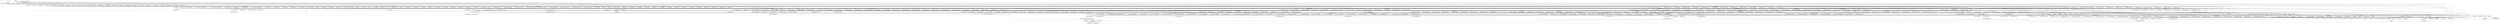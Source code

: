 digraph {
graph [overlap=false]
subgraph cluster_Test_Stream_Event_Note {
	label="Test::Stream::Event::Note";
	"Test::Stream::Event::Note::CORE:match";
	"Test::Stream::Event::Note::BEGIN@5";
	"Test::Stream::Event::Note::BEGIN@3";
	"Test::Stream::Event::Note::BEGIN@10";
	"Test::Stream::Event::Note::CORE:subst";
	"Test::Stream::Event::Note::init";
	"Test::Stream::Event::Note::BEGIN@2";
	"Test::Stream::Event::Note::to_tap";
}
subgraph cluster_Test_Stream {
	label="Test::Stream";
	"Test::Stream::_update_state";
	"Test::Stream::init";
	"Test::Stream::BEGIN@47";
	"Test::Stream::ended";
	"Test::Stream::BEGIN@10";
	"Test::Stream::before_import";
	"Test::Stream::_render_tap";
	"Test::Stream::failed";
	"Test::Stream::BEGIN@3";
	"Test::Stream::_process_event";
	"Test::Stream::send";
	"Test::Stream::BEGIN@11";
	"Test::Stream::subtest_start";
	"Test::Stream::count";
	"Test::Stream::BEGIN@8";
	"Test::Stream::BEGIN@13";
	"Test::Stream::subtest_stop";
	"Test::Stream::BEGIN@659";
	"Test::Stream::BEGIN@2";
	"Test::Stream::_finalize_event";
	"Test::Stream::_reset";
	"Test::Stream::CORE:print";
	"Test::Stream::done_testing";
	"Test::Stream::END";
	"Test::Stream::BEGIN@12";
	"Test::Stream::CORE:subst";
	"Test::Stream::plan";
	"Test::Stream::BEGIN@628";
	"Test::Stream::shared";
	"Test::Stream::BEGIN@9";
	"Test::Stream::BEGIN@15";
}
subgraph cluster_Test_Stream_Event_Finish {
	label="Test::Stream::Event::Finish";
	"Test::Stream::Event::Finish::BEGIN@3";
	"Test::Stream::Event::Finish::BEGIN@5";
	"Test::Stream::Event::Finish::BEGIN@2";
}
subgraph cluster_re {
	label="re";
	"re::is_regexp";
}
subgraph cluster_Test_Stream_Event_Plan {
	label="Test::Stream::Event::Plan";
	"Test::Stream::Event::Plan::BEGIN@5";
	"Test::Stream::Event::Plan::init";
	"Test::Stream::Event::Plan::BEGIN@3";
	"Test::Stream::Event::Plan::BEGIN@10";
	"Test::Stream::Event::Plan::BEGIN@2";
	"Test::Stream::Event::Plan::to_tap";
}
subgraph cluster_Test_Stream_PackageUtil {
	label="Test::Stream::PackageUtil";
	"Test::Stream::PackageUtil::BEGIN@19";
	"Test::Stream::PackageUtil::import";
	"Test::Stream::PackageUtil::package_sym";
	"Test::Stream::PackageUtil::CORE:match";
	"Test::Stream::PackageUtil::BEGIN@2";
	"Test::Stream::PackageUtil::BEGIN@3";
	"Test::Stream::PackageUtil::BEGIN@46";
	"Test::Stream::PackageUtil::BEGIN@47";
	"Test::Stream::PackageUtil::package_purge_sym";
	"Test::Stream::PackageUtil::BEGIN@61";
}
subgraph cluster_Test_Stream_ArrayBase {
	label="Test::Stream::ArrayBase";
	"Test::Stream::ArrayBase::BEGIN@3";
	"Test::Stream::ArrayBase::import";
	"Test::Stream::ArrayBase::BEGIN@5";
	"Test::Stream::ArrayBase::BEGIN@7";
	"Test::Stream::ArrayBase::CORE:subst";
	"Test::Stream::ArrayBase::BEGIN@2";
	"Test::Stream::ArrayBase::BEGIN@29";
	"Test::Stream::ArrayBase::apply_to";
	"Test::Stream::ArrayBase::BEGIN@6";
	"Test::Stream::ArrayBase::new";
	"Test::Stream::ArrayBase::BEGIN@9";
}
subgraph cluster_warnings_register {
	label="warnings::register";
	"warnings::register::import";
}
subgraph cluster_main {
	label="main";
	"main::CORE:open";
	"main::BEGIN@3";
	"main::BEGIN@2";
	"main::CORE:qr";
	"main::NULL";
	"main::run";
	"main::__ANON__[profiling/long-run.pl:20]";
	"main::BEGIN@1";
	"main::RUNTIME";
	"main::CORE:print";
}
subgraph cluster_Test_Stream_Toolset {
	label="Test::Stream::Toolset";
	"Test::Stream::Toolset::BEGIN@3";
	"Test::Stream::Toolset::BEGIN@11";
	"Test::Stream::Toolset::BEGIN@2";
	"Test::Stream::Toolset::BEGIN@16";
	"Test::Stream::Toolset::BEGIN@12";
	"Test::Stream::Toolset::BEGIN@6";
	"Test::Stream::Toolset::BEGIN@15";
	"Test::Stream::Toolset::BEGIN@13";
	"Test::Stream::Toolset::BEGIN@7";
	"Test::Stream::Toolset::BEGIN@18";
	"Test::Stream::Toolset::__ANON__[lib/Test/Stream/Toolset.pm:58]";
	"Test::Stream::Toolset::BEGIN@14";
	"Test::Stream::Toolset::BEGIN@5";
	"Test::Stream::Toolset::BEGIN@10";
}
subgraph cluster_Test_Stream_Exporter {
	label="Test::Stream::Exporter";
	"Test::Stream::Exporter::BEGIN@2";
	"Test::Stream::Exporter::BEGIN@72";
	"Test::Stream::Exporter::BEGIN@3";
	"Test::Stream::Exporter::BEGIN@6";
	"Test::Stream::Exporter::export_to";
	"Test::Stream::Exporter::cleanup";
	"Test::Stream::Exporter::default_exports";
	"Test::Stream::Exporter::BEGIN@5";
	"Test::Stream::Exporter::CORE:subst";
	"Test::Stream::Exporter::default_export";
	"Test::Stream::Exporter::export_meta";
	"Test::Stream::Exporter::export";
	"Test::Stream::Exporter::BEGIN@17";
	"Test::Stream::Exporter::__ANON__[lib/Test/Stream/Exporter.pm:39]";
	"Test::Stream::Exporter::import";
	"Test::Stream::Exporter::exports";
}
subgraph cluster_Config {
	label="Config";
	"Config::BEGIN@11";
	"Config::import";
	"Config::BEGIN@47";
	"Config::TIEHASH";
	"Config::BEGIN@9";
	"Config::BEGIN@10";
	"Config::FETCH";
}
subgraph cluster_B_GV {
	label="B::GV";
	"B::GV::STASH";
	"B::GV::NAME";
}
subgraph cluster_Test_Stream_Meta {
	label="Test::Stream::Meta";
	"Test::Stream::Meta::BEGIN@5";
	"Test::Stream::Meta::BEGIN@12";
	"Test::Stream::Meta::BEGIN@2";
	"Test::Stream::Meta::BEGIN@3";
	"Test::Stream::Meta::BEGIN@8";
	"Test::Stream::Meta::is_tester";
	"Test::Stream::Meta::BEGIN@14";
	"Test::Stream::Meta::BEGIN@6";
	"Test::Stream::Meta::init_tester";
}
subgraph cluster_version {
	label="version";
	"version::(cmp";
	"version::(bool";
}
subgraph cluster_Test_Stream_IOSets {
	label="Test::Stream::IOSets";
	"Test::Stream::IOSets::_copy_io_layers";
	"Test::Stream::IOSets::open_handles";
	"Test::Stream::IOSets::init_legacy";
	"Test::Stream::IOSets::CORE:select";
	"Test::Stream::IOSets::BEGIN@5";
	"Test::Stream::IOSets::CORE:binmode";
	"Test::Stream::IOSets::new";
	"Test::Stream::IOSets::BEGIN@2";
	"Test::Stream::IOSets::BEGIN@3";
	"Test::Stream::IOSets::CORE:open";
	"Test::Stream::IOSets::reset_legacy";
	"Test::Stream::IOSets::init_encoding";
	"Test::Stream::IOSets::__ANON__[lib/Test/Stream/IOSets.pm:76]";
	"Test::Stream::IOSets::CORE:match";
	"Test::Stream::IOSets::_autoflush";
	"Test::Stream::IOSets::_apply_layers";
}
subgraph cluster_overload {
	label="overload";
	"overload::BEGIN@114";
	"overload::BEGIN@83";
	"overload::BEGIN@144";
}
subgraph cluster_Test_More {
	label="Test::More";
	"Test::More::BEGIN@53";
	"Test::More::skip";
	"Test::More::like";
	"Test::More::ok";
	"Test::More::BEGIN@225";
	"Test::More::CORE:match";
	"Test::More::import";
	"Test::More::BEGIN@23";
	"Test::More::BEGIN@260";
	"Test::More::BEGIN@11";
	"Test::More::BEGIN@4";
	"Test::More::import_extra";
	"Test::More::BEGIN@10";
	"Test::More::BEGIN@19";
	"Test::More::BEGIN@16";
	"Test::More::is_deeply";
	"Test::More::BEGIN@5";
	"Test::More::BEGIN@13";
	"Test::More::is";
	"Test::More::BEGIN@12";
	"Test::More::BEGIN@15";
	"Test::More::BEGIN@121";
	"Test::More::BEGIN@18";
	"Test::More::BEGIN@3";
	"Test::More::done_testing";
	"Test::More::BEGIN@21";
	"Test::More::_skip";
}
subgraph cluster_Test_Stream_Context {
	label="Test::Stream::Context";
	"Test::Stream::Context::finish";
	"Test::Stream::Context::subtest_start";
	"Test::Stream::Context::inspect_todo";
	"Test::Stream::Context::snapshot";
	"Test::Stream::Context::DESTROY";
	"Test::Stream::Context::context";
	"Test::Stream::Context::_find_tester";
	"Test::Stream::Context::subname";
	"Test::Stream::Context::BEGIN@11";
	"Test::Stream::Context::_plan";
	"Test::Stream::Context::register_event";
	"Test::Stream::Context::BEGIN@14";
	"Test::Stream::Context::BEGIN@9";
	"Test::Stream::Context::subtest_stop";
	"Test::Stream::Context::call";
	"Test::Stream::Context::CORE:subst";
	"Test::Stream::Context::BEGIN@425";
	"Test::Stream::Context::_note";
	"Test::Stream::Context::restore_todo";
	"Test::Stream::Context::_ok";
	"Test::Stream::Context::BEGIN@7";
	"Test::Stream::Context::BEGIN@78";
	"Test::Stream::Context::done_testing";
	"Test::Stream::Context::BEGIN@433";
	"Test::Stream::Context::BEGIN@426";
	"Test::Stream::Context::BEGIN@3";
	"Test::Stream::Context::BEGIN@407";
	"Test::Stream::Context::_find_context";
	"Test::Stream::Context::BEGIN@385";
	"Test::Stream::Context::BEGIN@406";
	"Test::Stream::Context::ok";
	"Test::Stream::Context::BEGIN@77";
	"Test::Stream::Context::CORE:match";
	"Test::Stream::Context::BEGIN@18";
	"Test::Stream::Context::BEGIN@12";
	"Test::Stream::Context::hide_todo";
	"Test::Stream::Context::BEGIN@24";
	"Test::Stream::Context::BEGIN@5";
	"Test::Stream::Context::note";
	"Test::Stream::Context::clear";
	"Test::Stream::Context::set";
	"Test::Stream::Context::BEGIN@10";
	"Test::Stream::Context::BEGIN@2";
	"Test::Stream::Context::subtest";
}
subgraph cluster_Test_Stream_Event_Subtest {
	label="Test::Stream::Event::Subtest";
	"Test::Stream::Event::Subtest::init";
	"Test::Stream::Event::Subtest::BEGIN@6";
	"Test::Stream::Event::Subtest::BEGIN@5";
	"Test::Stream::Event::Subtest::BEGIN@3";
	"Test::Stream::Event::Subtest::to_tap";
	"Test::Stream::Event::Subtest::BEGIN@9";
	"Test::Stream::Event::Subtest::BEGIN@7";
	"Test::Stream::Event::Subtest::BEGIN@2";
}
subgraph cluster_Test_More_DeepCheck {
	label="Test::More::DeepCheck";
	"Test::More::DeepCheck::BEGIN@5";
	"Test::More::DeepCheck::init";
	"Test::More::DeepCheck::BEGIN@3";
	"Test::More::DeepCheck::is_dne";
	"Test::More::DeepCheck::BEGIN@2";
}
subgraph cluster_vars {
	label="vars";
	"vars::import";
	"vars::CORE:match";
	"vars::BEGIN@3";
	"vars::BEGIN@7";
	"vars::BEGIN@8";
}
subgraph cluster_Test_Stream_Carp {
	label="Test::Stream::Carp";
	"Test::Stream::Carp::BEGIN@3";
	"Test::Stream::Carp::BEGIN@5";
	"Test::Stream::Carp::BEGIN@2";
}
subgraph cluster_Test_Stream_Subtest {
	label="Test::Stream::Subtest";
	"Test::Stream::Subtest::BEGIN@11";
	"Test::Stream::Subtest::BEGIN@38";
	"Test::Stream::Subtest::BEGIN@10";
	"Test::Stream::Subtest::BEGIN@12";
	"Test::Stream::Subtest::BEGIN@9";
	"Test::Stream::Subtest::BEGIN@3";
	"Test::Stream::Subtest::BEGIN@5";
	"Test::Stream::Subtest::BEGIN@14";
	"Test::Stream::Subtest::__ANON__[lib/Test/Stream/Subtest.pm:54]";
	"Test::Stream::Subtest::subtest";
	"Test::Stream::Subtest::BEGIN@2";
}
subgraph cluster_Test_Builder {
	label="Test::Builder";
	"Test::Builder::new";
	"Test::Builder::BEGIN@262";
	"Test::Builder::_new_fh";
	"Test::Builder::BEGIN@12";
	"Test::Builder::is_fh";
	"Test::Builder::BEGIN@943";
	"Test::Builder::BEGIN@4";
	"Test::Builder::output";
	"Test::Builder::BEGIN@5";
	"Test::Builder::failure_output";
	"Test::Builder::BEGIN@15";
	"Test::Builder::BEGIN@11";
	"Test::Builder::todo_output";
	"Test::Builder::create";
	"Test::Builder::BEGIN@17";
	"Test::Builder::ctx";
	"Test::Builder::BEGIN@18";
	"Test::Builder::BEGIN@20";
	"Test::Builder::reset";
	"Test::Builder::BEGIN@13";
	"Test::Builder::BEGIN@3";
	"Test::Builder::BEGIN@22";
	"Test::Builder::BEGIN@261";
	"Test::Builder::BEGIN@14";
}
subgraph cluster_Test_Stream_Event_Bail {
	label="Test::Stream::Event::Bail";
	"Test::Stream::Event::Bail::BEGIN@5";
	"Test::Stream::Event::Bail::BEGIN@2";
	"Test::Stream::Event::Bail::BEGIN@3";
}
subgraph cluster_Test_Stream_ExitMagic_Context {
	label="Test::Stream::ExitMagic::Context";
	"Test::Stream::ExitMagic::Context::BEGIN@5";
	"Test::Stream::ExitMagic::Context::init";
	"Test::Stream::ExitMagic::Context::snapshot";
	"Test::Stream::ExitMagic::Context::BEGIN@3";
	"Test::Stream::ExitMagic::Context::BEGIN@2";
}
subgraph cluster_overloading {
	label="overloading";
	"overloading::unimport";
	"overloading::BEGIN@2";
}
subgraph cluster_strict {
	label="strict";
	"strict::bits";
	"strict::import";
	"strict::CORE:match";
	"strict::unimport";
	"strict::CORE:regcomp";
}
subgraph cluster_B_COP {
	label="B::COP";
	"B::COP::line";
}
subgraph cluster_PerlIO {
	label="PerlIO";
	"PerlIO::get_layers";
}
subgraph cluster_Test_Stream_Event_Diag {
	label="Test::Stream::Event::Diag";
	"Test::Stream::Event::Diag::BEGIN@11";
	"Test::Stream::Event::Diag::BEGIN@3";
	"Test::Stream::Event::Diag::BEGIN@10";
	"Test::Stream::Event::Diag::BEGIN@2";
	"Test::Stream::Event::Diag::BEGIN@12";
	"Test::Stream::Event::Diag::BEGIN@5";
}
subgraph cluster_Test_Stream_Block {
	label="Test::Stream::Block";
	"Test::Stream::Block::BEGIN@2";
	"Test::Stream::Block::run";
	"Test::Stream::Block::BEGIN@176";
	"Test::Stream::Block::deduce";
	"Test::Stream::Block::init";
	"Test::Stream::Block::BEGIN@8";
	"Test::Stream::Block::BEGIN@6";
	"Test::Stream::Block::BEGIN@5";
	"Test::Stream::Block::BEGIN@3";
}
subgraph cluster_Test_Stream_Event {
	label="Test::Stream::Event";
	"Test::Stream::Event::BEGIN@2";
	"Test::Stream::Event::BEGIN@8";
	"Test::Stream::Event::import";
	"Test::Stream::Event::init";
	"Test::Stream::Event::encoding";
	"Test::Stream::Event::BEGIN@3";
	"Test::Stream::Event::BEGIN@5";
	"Test::Stream::Event::BEGIN@6";
}
subgraph cluster_Exporter {
	label="Exporter";
	"Exporter::import";
	"Exporter::CORE:match";
	"Exporter::CORE:subst";
}
subgraph cluster_B_HV {
	label="B::HV";
	"B::HV::NAME";
}
subgraph cluster_XSLoader {
	label="XSLoader";
	"XSLoader::load";
}
subgraph cluster_Test_More_DeepCheck_Strict {
	label="Test::More::DeepCheck::Strict";
	"Test::More::DeepCheck::Strict::BEGIN@6";
	"Test::More::DeepCheck::Strict::_check_hash";
	"Test::More::DeepCheck::Strict::BEGIN@7";
	"Test::More::DeepCheck::Strict::BEGIN@2";
	"Test::More::DeepCheck::Strict::_check_nonrefs";
	"Test::More::DeepCheck::Strict::BEGIN@10";
	"Test::More::DeepCheck::Strict::BEGIN@8";
	"Test::More::DeepCheck::Strict::_deep_check";
	"Test::More::DeepCheck::Strict::check";
	"Test::More::DeepCheck::Strict::CORE:sort";
	"Test::More::DeepCheck::Strict::BEGIN@63";
	"Test::More::DeepCheck::Strict::BEGIN@5";
	"Test::More::DeepCheck::Strict::BEGIN@3";
	"Test::More::DeepCheck::Strict::_inner_check";
}
subgraph cluster_warnings {
	label="warnings";
	"warnings::CORE:match";
	"warnings::import";
	"warnings::_mkMask";
	"warnings::register_categories";
	"warnings::unimport";
	"warnings::CORE:regcomp";
}
subgraph cluster_Test_Stream_HashBase {
	label="Test::Stream::HashBase";
	"Test::Stream::HashBase::BEGIN@5";
	"Test::Stream::HashBase::BEGIN@6";
	"Test::Stream::HashBase::BEGIN@3";
	"Test::Stream::HashBase::apply_to";
	"Test::Stream::HashBase::CORE:subst";
	"Test::Stream::HashBase::BEGIN@29";
	"Test::Stream::HashBase::import";
	"Test::Stream::HashBase::BEGIN@2";
	"Test::Stream::HashBase::BEGIN@9";
	"Test::Stream::HashBase::BEGIN@7";
	"Test::Stream::HashBase::new";
}
subgraph cluster_Test_Stream_ArrayBase_Meta {
	label="Test::Stream::ArrayBase::Meta";
	"Test::Stream::ArrayBase::Meta::BEGIN@5";
	"Test::Stream::ArrayBase::Meta::_GROW";
	"Test::Stream::ArrayBase::Meta::subclass";
	"Test::Stream::ArrayBase::Meta::__ANON__[lib/Test/Stream/ArrayBase/Meta.pm:77]";
	"Test::Stream::ArrayBase::Meta::BEGIN@2";
	"Test::Stream::ArrayBase::Meta::fields";
	"Test::Stream::ArrayBase::Meta::BEGIN@3";
	"Test::Stream::ArrayBase::Meta::baseclass";
	"Test::Stream::ArrayBase::Meta::BEGIN@106";
	"Test::Stream::ArrayBase::Meta::new";
	"Test::Stream::ArrayBase::Meta::get";
	"Test::Stream::ArrayBase::Meta::__ANON__[lib/Test/Stream/ArrayBase/Meta.pm:78]";
	"Test::Stream::ArrayBase::Meta::add_accessors";
	"Test::Stream::ArrayBase::Meta::BEGIN@57";
}
subgraph cluster_UNIVERSAL {
	label="UNIVERSAL";
	"UNIVERSAL::VERSION";
	"UNIVERSAL::isa";
	"UNIVERSAL::can";
}
subgraph cluster_Test_Stream_HashBase_Meta {
	label="Test::Stream::HashBase::Meta";
	"Test::Stream::HashBase::Meta::BEGIN@55";
	"Test::Stream::HashBase::Meta::__ANON__[lib/Test/Stream/HashBase/Meta.pm:91]";
	"Test::Stream::HashBase::Meta::baseclass";
	"Test::Stream::HashBase::Meta::BEGIN@2";
	"Test::Stream::HashBase::Meta::get";
	"Test::Stream::HashBase::Meta::new";
	"Test::Stream::HashBase::Meta::subclass";
	"Test::Stream::HashBase::Meta::BEGIN@62";
	"Test::Stream::HashBase::Meta::fields";
	"Test::Stream::HashBase::Meta::BEGIN@5";
	"Test::Stream::HashBase::Meta::__ANON__[lib/Test/Stream/HashBase/Meta.pm:90]";
	"Test::Stream::HashBase::Meta::BEGIN@88";
	"Test::Stream::HashBase::Meta::add_accessors";
	"Test::Stream::HashBase::Meta::BEGIN@3";
}
subgraph cluster_Scalar_Util {
	label="Scalar::Util";
	"Scalar::Util::BEGIN@9";
	"Scalar::Util::blessed";
	"Scalar::Util::reftype";
	"Scalar::Util::weaken";
}
subgraph cluster_List_Util {
	label="List::Util";
	"List::Util::BEGIN@9";
	"List::Util::BEGIN@30";
}
subgraph cluster_Test_More_Tools {
	label="Test::More::Tools";
	"Test::More::Tools::is_eq";
	"Test::More::Tools::CORE:match";
	"Test::More::Tools::cmp_check";
	"Test::More::Tools::__ANON__[lib/Test/More/Tools.pm:148]";
	"Test::More::Tools::BEGIN@3";
	"Test::More::Tools::BEGIN@11";
	"Test::More::Tools::__ANON__[lib/Test/More/Tools.pm:48]";
	"Test::More::Tools::BEGIN@145";
	"Test::More::Tools::__ANON__[lib/Test/More/Tools.pm:147]";
	"Test::More::Tools::BEGIN@7";
	"Test::More::Tools::regex_check";
	"Test::More::Tools::BEGIN@5";
	"Test::More::Tools::_cmp_eval";
	"Test::More::Tools::CORE:regcomp";
	"Test::More::Tools::CORE:subst";
	"Test::More::Tools::BEGIN@2";
	"Test::More::Tools::BEGIN@12";
}
subgraph cluster_Test_Stream_Event_Ok {
	label="Test::Stream::Event::Ok";
	"Test::Stream::Event::Ok::BEGIN@6";
	"Test::Stream::Event::Ok::CORE:subst";
	"Test::Stream::Event::Ok::BEGIN@5";
	"Test::Stream::Event::Ok::init";
	"Test::Stream::Event::Ok::BEGIN@133";
	"Test::Stream::Event::Ok::BEGIN@7";
	"Test::Stream::Event::Ok::CORE:match";
	"Test::Stream::Event::Ok::BEGIN@3";
	"Test::Stream::Event::Ok::to_tap";
	"Test::Stream::Event::Ok::BEGIN@9";
	"Test::Stream::Event::Ok::BEGIN@2";
}
subgraph cluster_Test_Stream_ExitMagic {
	label="Test::Stream::ExitMagic";
	"Test::Stream::ExitMagic::do_magic";
	"Test::Stream::ExitMagic::BEGIN@2";
	"Test::Stream::ExitMagic::be_helpful_magic";
	"Test::Stream::ExitMagic::BEGIN@3";
	"Test::Stream::ExitMagic::BEGIN@7";
	"Test::Stream::ExitMagic::init";
}
subgraph cluster_Test_Stream_Threads {
	label="Test::Stream::Threads";
	"Test::Stream::Threads::BEGIN@5";
	"Test::Stream::Threads::BEGIN@2";
	"Test::Stream::Threads::BEGIN@3";
	"Test::Stream::Threads::BEGIN@23";
	"Test::Stream::Threads::BEGIN@6";
}
subgraph cluster_B_CV {
	label="B::CV";
	"B::CV::GV";
	"B::CV::FILE";
	"B::CV::START";
}
subgraph cluster_Test_Stream_Util {
	label="Test::Stream::Util";
	"Test::Stream::Util::_local_protect";
	"Test::Stream::Util::BEGIN@7";
	"Test::Stream::Util::BEGIN@81";
	"Test::Stream::Util::BEGIN@6";
	"Test::Stream::Util::BEGIN@170";
	"Test::Stream::Util::BEGIN@5";
	"Test::Stream::Util::_local_try";
	"Test::Stream::Util::BEGIN@2";
	"Test::Stream::Util::BEGIN@3";
	"Test::Stream::Util::__ANON__[lib/Test/Stream/Util.pm:185]";
	"Test::Stream::Util::is_regex";
	"Test::Stream::Util::unoverload";
	"Test::Stream::Util::unoverload_str";
}
subgraph cluster_Test_Stream_Exporter_Meta {
	label="Test::Stream::Exporter::Meta";
	"Test::Stream::Exporter::Meta::BEGIN@89";
	"Test::Stream::Exporter::Meta::BEGIN@3";
	"Test::Stream::Exporter::Meta::add_default_bulk";
	"Test::Stream::Exporter::Meta::get";
	"Test::Stream::Exporter::Meta::BEGIN@100";
	"Test::Stream::Exporter::Meta::BEGIN@101";
	"Test::Stream::Exporter::Meta::BEGIN@100.1";
	"Test::Stream::Exporter::Meta::add_bulk";
	"Test::Stream::Exporter::Meta::add_default";
	"Test::Stream::Exporter::Meta::new";
	"Test::Stream::Exporter::Meta::BEGIN@5";
	"Test::Stream::Exporter::Meta::exports";
	"Test::Stream::Exporter::Meta::BEGIN@2";
	"Test::Stream::Exporter::Meta::BEGIN@101.2";
	"Test::Stream::Exporter::Meta::add";
	"Test::Stream::Exporter::Meta::default";
}
subgraph cluster_B {
	label="B";
	"B::BEGIN@17";
	"B::BEGIN@9";
	"B::BEGIN@254";
	"B::svref_2object";
}
"Test::Stream::Context::finish" -> "Test::Stream::Context::snapshot";
"Test::Stream::_update_state" -> "Test::Stream::Context::snapshot";
"Test::Stream::Context::_plan" -> "Test::Stream::Context::snapshot";
"Test::Stream::done_testing" -> "Test::Stream::Context::snapshot";
"Test::Stream::Context::_note" -> "Test::Stream::Context::snapshot";
"Test::Stream::Context::_ok" -> "Test::Stream::Context::snapshot";
"Test::Stream::Subtest::__ANON__[lib/Test/Stream/Subtest.pm:54]" -> "Test::Stream::Context::snapshot";
"Test::Stream::Context::subtest" -> "Test::Stream::Context::snapshot";
"Test::Stream::ExitMagic::do_magic" -> "Test::Stream::Context::finish";
"Test::Stream::Context::context" -> "Test::Stream::Context::_find_tester";
"Test::Stream::Event::Plan::BEGIN@10" -> "Test::Stream::Exporter::__ANON__[lib/Test/Stream/Exporter.pm:39]";
"Test::Stream::Subtest::BEGIN@11" -> "Test::Stream::Exporter::__ANON__[lib/Test/Stream/Exporter.pm:39]";
"Test::Stream::Subtest::BEGIN@9" -> "Test::Stream::Exporter::__ANON__[lib/Test/Stream/Exporter.pm:39]";
"Test::Stream::Event::Ok::BEGIN@7" -> "Test::Stream::Exporter::__ANON__[lib/Test/Stream/Exporter.pm:39]";
"Test::Stream::Context::BEGIN@7" -> "Test::Stream::Exporter::__ANON__[lib/Test/Stream/Exporter.pm:39]";
"Test::Stream::Toolset::BEGIN@6" -> "Test::Stream::Exporter::__ANON__[lib/Test/Stream/Exporter.pm:39]";
"Test::Stream::ArrayBase::Meta::BEGIN@5" -> "Test::Stream::Exporter::__ANON__[lib/Test/Stream/Exporter.pm:39]";
"Test::Stream::BEGIN@11" -> "Test::Stream::Exporter::__ANON__[lib/Test/Stream/Exporter.pm:39]";
"Test::Stream::Event::Ok::BEGIN@6" -> "Test::Stream::Exporter::__ANON__[lib/Test/Stream/Exporter.pm:39]";
"Test::More::DeepCheck::Strict::BEGIN@8" -> "Test::Stream::Exporter::__ANON__[lib/Test/Stream/Exporter.pm:39]";
"Test::Builder::BEGIN@12" -> "Test::Stream::Exporter::__ANON__[lib/Test/Stream/Exporter.pm:39]";
"Test::Stream::BEGIN@8" -> "Test::Stream::Exporter::__ANON__[lib/Test/Stream/Exporter.pm:39]";
"Test::Stream::Event::Diag::BEGIN@12" -> "Test::Stream::Exporter::__ANON__[lib/Test/Stream/Exporter.pm:39]";
"Test::Stream::Subtest::BEGIN@12" -> "Test::Stream::Exporter::__ANON__[lib/Test/Stream/Exporter.pm:39]";
"Test::More::BEGIN@13" -> "Test::Stream::Exporter::__ANON__[lib/Test/Stream/Exporter.pm:39]";
"Test::Stream::Context::BEGIN@12" -> "Test::Stream::Exporter::__ANON__[lib/Test/Stream/Exporter.pm:39]";
"Test::Stream::Toolset::BEGIN@14" -> "Test::Stream::Exporter::__ANON__[lib/Test/Stream/Exporter.pm:39]";
"Test::More::DeepCheck::Strict::BEGIN@6" -> "Test::Stream::Exporter::__ANON__[lib/Test/Stream/Exporter.pm:39]";
"Test::More::BEGIN@15" -> "Test::Stream::Exporter::__ANON__[lib/Test/Stream/Exporter.pm:39]";
"Test::Stream::Util::BEGIN@7" -> "Test::Stream::Exporter::__ANON__[lib/Test/Stream/Exporter.pm:39]";
"Test::More::BEGIN@12" -> "Test::Stream::Exporter::__ANON__[lib/Test/Stream/Exporter.pm:39]";
"Test::Stream::Event::BEGIN@6" -> "Test::Stream::Exporter::__ANON__[lib/Test/Stream/Exporter.pm:39]";
"Test::Builder::BEGIN@15" -> "Test::Stream::Exporter::__ANON__[lib/Test/Stream/Exporter.pm:39]";
"Test::Stream::Toolset::BEGIN@12" -> "Test::Stream::Exporter::__ANON__[lib/Test/Stream/Exporter.pm:39]";
"Test::Stream::Block::BEGIN@6" -> "Test::Stream::Exporter::__ANON__[lib/Test/Stream/Exporter.pm:39]";
"Test::Stream::Event::Diag::BEGIN@10" -> "Test::Stream::Exporter::__ANON__[lib/Test/Stream/Exporter.pm:39]";
"Test::Builder::BEGIN@20" -> "Test::Stream::Exporter::__ANON__[lib/Test/Stream/Exporter.pm:39]";
"Test::Builder::BEGIN@17" -> "Test::Stream::Exporter::__ANON__[lib/Test/Stream/Exporter.pm:39]";
"Test::Builder::BEGIN@13" -> "Test::Stream::Exporter::__ANON__[lib/Test/Stream/Exporter.pm:39]";
"Test::Stream::Toolset::BEGIN@5" -> "Test::Stream::Exporter::__ANON__[lib/Test/Stream/Exporter.pm:39]";
"Test::Stream::Toolset::BEGIN@10" -> "Test::Stream::Exporter::__ANON__[lib/Test/Stream/Exporter.pm:39]";
"Test::Stream::Event::Note::BEGIN@10" -> "Test::Stream::Exporter::__ANON__[lib/Test/Stream/Exporter.pm:39]";
"Test::Stream::Subtest::BEGIN@14" -> "Test::Stream::Exporter::__ANON__[lib/Test/Stream/Exporter.pm:39]";
"Test::Stream::Toolset::BEGIN@7" -> "Test::Stream::Exporter::__ANON__[lib/Test/Stream/Exporter.pm:39]";
"Test::More::Tools::BEGIN@5" -> "Test::Stream::Exporter::__ANON__[lib/Test/Stream/Exporter.pm:39]";
"Test::Stream::HashBase::Meta::BEGIN@5" -> "Test::Stream::Exporter::__ANON__[lib/Test/Stream/Exporter.pm:39]";
"Test::More::Tools::BEGIN@11" -> "Test::Stream::Exporter::__ANON__[lib/Test/Stream/Exporter.pm:39]";
"Test::More::BEGIN@11" -> "Test::Stream::Exporter::__ANON__[lib/Test/Stream/Exporter.pm:39]";
"Test::Builder::BEGIN@14" -> "Test::Stream::Exporter::__ANON__[lib/Test/Stream/Exporter.pm:39]";
"Test::Stream::Context::BEGIN@11" -> "Test::Stream::Exporter::__ANON__[lib/Test/Stream/Exporter.pm:39]";
"Test::Stream::Event::Subtest::BEGIN@7" -> "Test::Stream::Exporter::__ANON__[lib/Test/Stream/Exporter.pm:39]";
"Test::More::BEGIN@19" -> "Test::Stream::Exporter::__ANON__[lib/Test/Stream/Exporter.pm:39]";
"Test::Stream::BEGIN@13" -> "Test::Stream::Exporter::__ANON__[lib/Test/Stream/Exporter.pm:39]";
"Test::More::BEGIN@10" -> "Test::Stream::Exporter::__ANON__[lib/Test/Stream/Exporter.pm:39]";
"Test::More::DeepCheck::Strict::BEGIN@7" -> "Test::Stream::Exporter::__ANON__[lib/Test/Stream/Exporter.pm:39]";
"Test::Stream::IOSets::BEGIN@5" -> "Test::Stream::Exporter::__ANON__[lib/Test/Stream/Exporter.pm:39]";
"Test::Stream::ArrayBase::BEGIN@6" -> "Test::Stream::Exporter::__ANON__[lib/Test/Stream/Exporter.pm:39]";
"Test::Stream::Toolset::BEGIN@15" -> "Test::Stream::Exporter::__ANON__[lib/Test/Stream/Exporter.pm:39]";
"Test::Stream::Toolset::BEGIN@13" -> "Test::Stream::Exporter::__ANON__[lib/Test/Stream/Exporter.pm:39]";
"Test::Stream::Event::Subtest::BEGIN@6" -> "Test::Stream::Exporter::__ANON__[lib/Test/Stream/Exporter.pm:39]";
"Test::Builder::BEGIN@11" -> "Test::Stream::Exporter::__ANON__[lib/Test/Stream/Exporter.pm:39]";
"Test::Stream::BEGIN@12" -> "Test::Stream::Exporter::__ANON__[lib/Test/Stream/Exporter.pm:39]";
"Test::More::BEGIN@18" -> "Test::Stream::Exporter::__ANON__[lib/Test/Stream/Exporter.pm:39]";
"Test::Stream::Toolset::BEGIN@11" -> "Test::Stream::Exporter::__ANON__[lib/Test/Stream/Exporter.pm:39]";
"Test::Stream::Toolset::BEGIN@16" -> "Test::Stream::Exporter::__ANON__[lib/Test/Stream/Exporter.pm:39]";
"Test::Stream::BEGIN@9" -> "Test::Stream::Exporter::__ANON__[lib/Test/Stream/Exporter.pm:39]";
"Test::Stream::Context::BEGIN@9" -> "Test::Stream::Exporter::__ANON__[lib/Test/Stream/Exporter.pm:39]";
"Test::Stream::Meta::BEGIN@6" -> "Test::Stream::Exporter::__ANON__[lib/Test/Stream/Exporter.pm:39]";
"Test::Stream::HashBase::BEGIN@6" -> "Test::Stream::Exporter::__ANON__[lib/Test/Stream/Exporter.pm:39]";
"main::BEGIN@3" -> "Test::More::import";
"Test::Stream::shared" -> "Test::Stream::ExitMagic::Context::BEGIN@2";
"Test::Stream::Toolset::BEGIN@13" -> "Test::Stream::Event::Note::BEGIN@10";
"Test::Stream::IOSets::open_handles" -> "Test::Stream::IOSets::CORE:open";
"Test::More::BEGIN@21" -> "Test::Builder::BEGIN@261";
"Test::Stream::Util::unoverload_str" -> "Test::Stream::Util::unoverload";
"Test::Stream::Context::_plan" -> "Test::Stream::HashBase::Meta::__ANON__[lib/Test/Stream/HashBase/Meta.pm:90]";
"Test::Stream::Event::encoding" -> "Test::Stream::HashBase::Meta::__ANON__[lib/Test/Stream/HashBase/Meta.pm:90]";
"Test::Stream::_reset" -> "Test::Stream::HashBase::Meta::__ANON__[lib/Test/Stream/HashBase/Meta.pm:90]";
"Test::Builder::output" -> "Test::Stream::HashBase::Meta::__ANON__[lib/Test/Stream/HashBase/Meta.pm:90]";
"Test::Builder::todo_output" -> "Test::Stream::HashBase::Meta::__ANON__[lib/Test/Stream/HashBase/Meta.pm:90]";
"Test::Stream::END" -> "Test::Stream::HashBase::Meta::__ANON__[lib/Test/Stream/HashBase/Meta.pm:90]";
"Test::Builder::failure_output" -> "Test::Stream::HashBase::Meta::__ANON__[lib/Test/Stream/HashBase/Meta.pm:90]";
"Test::Builder::reset" -> "Test::Stream::HashBase::Meta::__ANON__[lib/Test/Stream/HashBase/Meta.pm:90]";
"Test::Stream::Context::subtest" -> "Test::Stream::HashBase::Meta::__ANON__[lib/Test/Stream/HashBase/Meta.pm:90]";
"Test::Stream::Event::Ok::init" -> "Test::Stream::HashBase::Meta::__ANON__[lib/Test/Stream/HashBase/Meta.pm:90]";
"Test::Stream::Subtest::subtest" -> "Test::Stream::HashBase::Meta::__ANON__[lib/Test/Stream/HashBase/Meta.pm:90]";
"Test::More::_skip" -> "Test::Stream::HashBase::Meta::__ANON__[lib/Test/Stream/HashBase/Meta.pm:90]";
"Test::Stream::ExitMagic::do_magic" -> "Test::Stream::HashBase::Meta::__ANON__[lib/Test/Stream/HashBase/Meta.pm:90]";
"Test::Stream::Event::Ok::to_tap" -> "Test::Stream::HashBase::Meta::__ANON__[lib/Test/Stream/HashBase/Meta.pm:90]";
"Test::Stream::Context::subtest_stop" -> "Test::Stream::HashBase::Meta::__ANON__[lib/Test/Stream/HashBase/Meta.pm:90]";
"Test::Stream::Context::subtest_start" -> "Test::Stream::HashBase::Meta::__ANON__[lib/Test/Stream/HashBase/Meta.pm:90]";
"Test::Stream::Context::finish" -> "Test::Stream::HashBase::Meta::__ANON__[lib/Test/Stream/HashBase/Meta.pm:90]";
"Test::Stream::Context::_note" -> "Test::Stream::HashBase::Meta::__ANON__[lib/Test/Stream/HashBase/Meta.pm:90]";
"Test::Stream::Context::context" -> "Test::Stream::HashBase::Meta::__ANON__[lib/Test/Stream/HashBase/Meta.pm:90]";
"Test::Stream::Context::done_testing" -> "Test::Stream::HashBase::Meta::__ANON__[lib/Test/Stream/HashBase/Meta.pm:90]";
"Test::Stream::Context::_ok" -> "Test::Stream::HashBase::Meta::__ANON__[lib/Test/Stream/HashBase/Meta.pm:90]";
"Test::Stream::subtest_start" -> "Test::Stream::HashBase::Meta::__ANON__[lib/Test/Stream/HashBase/Meta.pm:90]";
"Test::Stream::Subtest::__ANON__[lib/Test/Stream/Subtest.pm:54]" -> "Test::Stream::HashBase::Meta::__ANON__[lib/Test/Stream/HashBase/Meta.pm:90]";
"Test::Stream::_render_tap" -> "Test::Stream::HashBase::Meta::__ANON__[lib/Test/Stream/HashBase/Meta.pm:90]";
"Test::Stream::Toolset::BEGIN@11" -> "Test::Stream::Event::Diag::BEGIN@3";
"Test::Stream::_render_tap" -> "UNIVERSAL::can";
"Test::Stream::Context::register_event" -> "UNIVERSAL::can";
"Test::Stream::HashBase::Meta::subclass" -> "UNIVERSAL::can";
"Test::Stream::ArrayBase::Meta::subclass" -> "UNIVERSAL::can";
"Test::Stream::ArrayBase::new" -> "UNIVERSAL::can";
"Test::Stream::Exporter::__ANON__[lib/Test/Stream/Exporter.pm:39]" -> "UNIVERSAL::can";
"Test::More::import" -> "UNIVERSAL::can";
"Test::Stream::HashBase::new" -> "UNIVERSAL::can";
"Test::Stream::BEGIN@10" -> "Test::Stream::IOSets::BEGIN@3";
"Test::Stream::_process_event" -> "Test::Stream::_render_tap";
"Test::Stream::send" -> "Test::Stream::_render_tap";
"Test::Stream::Context::BEGIN@12" -> "Test::Stream::Meta::BEGIN@14";
"Test::Stream::Toolset::BEGIN@16" -> "Test::Stream::Event::Subtest::BEGIN@7";
"Test::Stream::Threads::BEGIN@6" -> "Config::BEGIN@9";
"Test::Stream::_render_tap" -> "Test::Stream::Event::encoding";
"main::BEGIN@3" -> "Test::More::BEGIN@10";
"Test::Stream::Util::_local_try" -> "Test::More::Tools::__ANON__[lib/Test/More/Tools.pm:148]";
"Test::Stream::Event::Plan::BEGIN@5" -> "Test::Stream::Event::import";
"Test::Stream::Event::Note::BEGIN@5" -> "Test::Stream::Event::import";
"Test::Stream::Event::Subtest::BEGIN@9" -> "Test::Stream::Event::import";
"Test::Stream::Event::Finish::BEGIN@5" -> "Test::Stream::Event::import";
"Test::Stream::Event::Bail::BEGIN@5" -> "Test::Stream::Event::import";
"Test::Stream::Event::Diag::BEGIN@5" -> "Test::Stream::Event::import";
"Test::Stream::Event::Ok::BEGIN@9" -> "Test::Stream::Event::import";
"Test::More::BEGIN@19" -> "Test::More::DeepCheck::Strict::BEGIN@7";
"Test::More::BEGIN@21" -> "Test::Builder::BEGIN@943";
"Test::Stream::Meta::BEGIN@8" -> "Test::Stream::HashBase::BEGIN@29";
"Test::More::DeepCheck::Strict::check" -> "Test::More::DeepCheck::Strict::_deep_check";
"Test::More::DeepCheck::Strict::_check_hash" -> "Test::More::DeepCheck::Strict::_deep_check";
"Test::More::BEGIN@12" -> "Test::Stream::Toolset::BEGIN@16";
"Test::Stream::Exporter::BEGIN@6" -> "Test::Stream::Exporter::Meta::BEGIN@3";
"Test::More::BEGIN@12" -> "Test::Stream::Toolset::BEGIN@2";
"main::BEGIN@3" -> "Test::More::BEGIN@21";
"Test::Stream::Threads::BEGIN@6" -> "Config::import";
"Test::Stream::Event::Ok::to_tap" -> "Test::Stream::Event::Ok::CORE:subst";
"Test::Stream::Context::BEGIN@12" -> "Test::Stream::Meta::BEGIN@6";
"Test::More::BEGIN@19" -> "Test::More::DeepCheck::Strict::BEGIN@10";
"Test::Stream::HashBase::new" -> "Test::Stream::ExitMagic::Context::init";
"main::BEGIN@3" -> "Test::More::BEGIN@53";
"Test::Stream::ArrayBase::BEGIN@5" -> "Test::Stream::ArrayBase::Meta::BEGIN@106";
"Test::Stream::Exporter::export_to" -> "Test::Stream::Exporter::Meta::default";
"Test::Stream::Context::subtest_stop" -> "Test::Stream::Context::restore_todo";
"Test::More::BEGIN@13" -> "Test::Stream::Subtest::BEGIN@5";
"Test::Stream::Subtest::__ANON__[lib/Test/Stream/Subtest.pm:54]" -> "Test::Stream::Block::run";
"Test::Stream::Block::deduce" -> "B::HV::NAME";
"Test::More::BEGIN@10" -> "UNIVERSAL::VERSION";
"Test::Builder::BEGIN@11" -> "UNIVERSAL::VERSION";
"Test::Stream::Util::__ANON__[lib/Test/Stream/Util.pm:185]" -> "overload::BEGIN@144";
"Test::Stream::Toolset::BEGIN@12" -> "Test::Stream::Event::Finish::BEGIN@2";
"Test::Stream::Carp::BEGIN@5" -> "Test::Stream::Exporter::BEGIN@17";
"Test::Stream::Toolset::BEGIN@10" -> "Test::Stream::Event::Bail::BEGIN@3";
"Test::Stream::Util::_local_try" -> "Test::Stream::Subtest::__ANON__[lib/Test/Stream/Subtest.pm:54]";
"Test::Stream::Block::deduce" -> "B::CV::GV";
"Test::Stream::Meta::BEGIN@8" -> "Test::Stream::HashBase::BEGIN@3";
"Test::Stream::HashBase::new" -> "Test::Stream::Block::init";
"Test::Stream::Toolset::BEGIN@10" -> "Test::Stream::Event::Bail::BEGIN@5";
"Test::Stream::Event::Ok::BEGIN@133" -> "warnings::unimport";
"Test::Stream::HashBase::Meta::BEGIN@62" -> "warnings::unimport";
"Test::More::BEGIN@121" -> "warnings::unimport";
"Test::Stream::Context::BEGIN@24" -> "warnings::unimport";
"Test::Stream::BEGIN@628" -> "warnings::unimport";
"Test::Stream::BEGIN@659" -> "warnings::unimport";
"Test::Builder::BEGIN@262" -> "warnings::unimport";
"Test::Builder::BEGIN@943" -> "warnings::unimport";
"Test::Stream::PackageUtil::BEGIN@46" -> "warnings::unimport";
"Test::Stream::Exporter::Meta::BEGIN@100.1" -> "warnings::unimport";
"Test::More::BEGIN@260" -> "warnings::unimport";
"Test::Stream::Context::BEGIN@433" -> "warnings::unimport";
"Test::Stream::Context::BEGIN@78" -> "warnings::unimport";
"Test::Stream::Context::BEGIN@426" -> "warnings::unimport";
"Test::More::DeepCheck::Strict::BEGIN@63" -> "warnings::unimport";
"Test::Stream::Context::BEGIN@407" -> "warnings::unimport";
"Test::More::Tools::BEGIN@145" -> "warnings::unimport";
"Test::Stream::Subtest::BEGIN@38" -> "warnings::unimport";
"Test::More::BEGIN@53" -> "warnings::unimport";
"Test::Stream::Util::BEGIN@170" -> "warnings::unimport";
"Test::More::BEGIN@225" -> "warnings::unimport";
"Test::Stream::Exporter::Meta::BEGIN@101.2" -> "warnings::unimport";
"B::BEGIN@17" -> "XSLoader::load";
"Test::Stream::Context::BEGIN@5" -> "XSLoader::load";
"Test::Stream::Exporter::BEGIN@5" -> "Test::Stream::PackageUtil::BEGIN@47";
"Test::Stream::Exporter::__ANON__[lib/Test/Stream/Exporter.pm:39]" -> "Test::Stream::Exporter::export_to";
"Test::Stream::Event::import" -> "Test::Stream::Exporter::export_to";
"Test::Stream::HashBase::apply_to" -> "Test::Stream::Exporter::export_to";
"Test::Stream::Exporter::import" -> "Test::Stream::Exporter::export_to";
"Test::More::import" -> "Test::Stream::Exporter::export_to";
"Test::Stream::ArrayBase::apply_to" -> "Test::Stream::Exporter::export_to";
"Test::More::BEGIN@19" -> "Test::More::DeepCheck::Strict::BEGIN@6";
"Test::Stream::BEGIN@8" -> "Test::Stream::Context::BEGIN@24";
"Test::Stream::Event::Ok::to_tap" -> "Test::Stream::Util::unoverload_str";
"Test::More::DeepCheck::Strict::check" -> "Test::Stream::Util::unoverload_str";
"Test::More::DeepCheck::Strict::_deep_check" -> "Test::Stream::Util::unoverload_str";
"Test::More::_skip" -> "Test::Stream::plan";
"Test::Stream::ExitMagic::do_magic" -> "Test::Stream::plan";
"Test::Stream::Subtest::__ANON__[lib/Test/Stream/Subtest.pm:54]" -> "Test::Stream::plan";
"Test::Stream::Event::BEGIN@8" -> "Test::Stream::ArrayBase::BEGIN@5";
"Test::Stream::HashBase::BEGIN@5" -> "Test::Stream::HashBase::Meta::BEGIN@3";
"Test::Stream::Util::_local_protect" -> "Test::Stream::Util::__ANON__[lib/Test/Stream/Util.pm:185]";
"Test::Stream::IOSets::init_legacy" -> "Test::Stream::IOSets::open_handles";
"Test::Stream::HashBase::BEGIN@5" -> "Test::Stream::HashBase::Meta::BEGIN@88";
"Test::Stream::Context::BEGIN@11" -> "Test::Stream::Util::BEGIN@2";
"Test::Stream::ArrayBase::apply_to" -> "Test::Stream::ArrayBase::Meta::new";
"Test::Stream::Context::hide_todo" -> "Test::Stream::Context::inspect_todo";
"Test::Stream::Context::restore_todo" -> "Test::Stream::Context::inspect_todo";
"Test::Stream::Exporter::cleanup" -> "Test::Stream::PackageUtil::package_purge_sym";
"Test::Stream::IOSets::_apply_layers" -> "Test::Stream::IOSets::CORE:match";
"Test::Builder::todo_output" -> "Test::Stream::Context::DESTROY";
"Test::Builder::failure_output" -> "Test::Stream::Context::DESTROY";
"Test::Stream::Subtest::subtest" -> "Test::Stream::Context::DESTROY";
"Test::More::done_testing" -> "Test::Stream::Context::DESTROY";
"Test::Stream::subtest_start" -> "Test::Stream::Context::DESTROY";
"Test::Stream::Util::_local_try" -> "Test::Stream::Context::DESTROY";
"Test::Stream::_update_state" -> "Test::Stream::Context::DESTROY";
"Test::More::like" -> "Test::Stream::Context::DESTROY";
"Test::More::skip" -> "Test::Stream::Context::DESTROY";
"Test::More::is" -> "Test::Stream::Context::DESTROY";
"Test::More::ok" -> "Test::Stream::Context::DESTROY";
"Test::More::is_deeply" -> "Test::Stream::Context::DESTROY";
"Test::Builder::output" -> "Test::Stream::Context::DESTROY";
"Test::Stream::Toolset::__ANON__[lib/Test/Stream/Toolset.pm:58]" -> "Test::Stream::Context::DESTROY";
"Test::Stream::Context::BEGIN@14" -> "Test::Stream::HashBase::import";
"Test::Stream::ExitMagic::Context::BEGIN@5" -> "Test::Stream::HashBase::import";
"Test::Stream::ExitMagic::BEGIN@7" -> "Test::Stream::HashBase::import";
"Test::Stream::Meta::BEGIN@8" -> "Test::Stream::HashBase::import";
"Test::Stream::BEGIN@15" -> "Test::Stream::HashBase::import";
"Test::Stream::Block::BEGIN@8" -> "Test::Stream::HashBase::import";
"Test::Stream::Exporter::default_exports" -> "Test::Stream::Exporter::export_meta";
"Test::Stream::Exporter::exports" -> "Test::Stream::Exporter::export_meta";
"Test::Stream::Exporter::export" -> "Test::Stream::Exporter::export_meta";
"Test::Stream::Exporter::default_export" -> "Test::Stream::Exporter::export_meta";
"Test::Stream::Block::deduce" -> "B::CV::START";
"Test::Stream::Toolset::BEGIN@11" -> "Test::Stream::Event::Diag::BEGIN@11";
"Test::Stream::Util::__ANON__[lib/Test/Stream/Util.pm:185]" -> "overload::BEGIN@114";
"Test::Stream::Context::BEGIN@11" -> "Test::Stream::Util::BEGIN@5";
"Test::More::BEGIN@10" -> "Test::Stream::BEGIN@2";
"main::__ANON__[profiling/long-run.pl:20]" -> "main::run";
"main::RUNTIME" -> "main::run";
"main::BEGIN@3" -> "Test::More::BEGIN@19";
"Test::Stream::shared" -> "Test::Stream::ExitMagic::Context::BEGIN@3";
"Test::More::import" -> "Test::Stream::Toolset::__ANON__[lib/Test/Stream/Toolset.pm:58]";
"Test::Stream::Event::BEGIN@8" -> "Test::Stream::ArrayBase::BEGIN@6";
"Test::Stream::Toolset::BEGIN@12" -> "Test::Stream::Event::Finish::BEGIN@5";
"Test::More::is" -> "Test::More::Tools::is_eq";
"main::RUNTIME" -> "Test::More::done_testing";
"main::BEGIN@3" -> "Test::More::BEGIN@3";
"Test::More::BEGIN@21" -> "Test::Builder::BEGIN@18";
"Test::Stream::HashBase::apply_to" -> "Test::Stream::HashBase::CORE:subst";
"Test::More::BEGIN@10" -> "Test::Stream::BEGIN@10";
"Test::Stream::Util::__ANON__[lib/Test/Stream/Util.pm:185]" -> "overload::BEGIN@83";
"Test::More::BEGIN@13" -> "Test::Stream::Subtest::BEGIN@11";
"Test::Stream::Subtest::BEGIN@14" -> "Test::Stream::Block::BEGIN@2";
"Test::Stream::Toolset::BEGIN@14" -> "Test::Stream::Event::Ok::BEGIN@7";
"Test::Stream::Context::BEGIN@9" -> "Test::Stream::Threads::BEGIN@6";
"Test::More::BEGIN@18" -> "Test::More::Tools::BEGIN@7";
"Test::Stream::ArrayBase::Meta::subclass" -> "Test::Stream::ArrayBase::Meta::fields";
"Test::More::is_deeply" -> "Test::More::DeepCheck::Strict::check";
"Test::Stream::Meta::BEGIN@8" -> "Test::Stream::HashBase::BEGIN@9";
"main::BEGIN@3" -> "Test::More::BEGIN@16";
"Test::Stream::ArrayBase::apply_to" -> "Test::Stream::ArrayBase::Meta::baseclass";
"main::NULL" -> "main::BEGIN@2";
"main::RUNTIME" -> "Test::Builder::output";
"Test::Stream::shared" -> "Test::Stream::ExitMagic::Context::BEGIN@5";
"Test::Stream::BEGIN@8" -> "Test::Stream::Context::BEGIN@5";
"Test::Stream::Event::import" -> "Test::Stream::ArrayBase::apply_to";
"Test::Stream::ArrayBase::import" -> "Test::Stream::ArrayBase::apply_to";
"main::RUNTIME" -> "Test::Stream::END";
"Test::Stream::Context::subtest_start" -> "Test::Stream::Context::hide_todo";
"Test::Stream::Meta::BEGIN@12" -> "Test::Stream::PackageUtil::import";
"Test::Stream::Exporter::Meta::BEGIN@5" -> "Test::Stream::PackageUtil::import";
"Test::Stream::Exporter::BEGIN@5" -> "Test::Stream::PackageUtil::import";
"Test::Stream::BEGIN@8" -> "Test::Stream::Context::BEGIN@10";
"Test::Stream::ExitMagic::do_magic" -> "Test::Stream::ExitMagic::be_helpful_magic";
"Test::Stream::Context::subtest_stop" -> "Test::Stream::Context::set";
"Test::Stream::Subtest::__ANON__[lib/Test/Stream/Subtest.pm:54]" -> "Test::Stream::Context::set";
"Test::Stream::Toolset::BEGIN@12" -> "Test::Stream::Event::Finish::BEGIN@3";
"Test::More::BEGIN@13" -> "Test::Stream::Subtest::BEGIN@38";
"Test::Stream::Toolset::BEGIN@15" -> "Test::Stream::Event::Plan::BEGIN@5";
"main::RUNTIME" -> "main::CORE:open";
"main::BEGIN@2" -> "warnings::CORE:regcomp";
"Test::Stream::PackageUtil::package_sym" -> "Test::Stream::PackageUtil::CORE:match";
"main::BEGIN@3" -> "Test::More::BEGIN@11";
"Test::Stream::Carp::BEGIN@5" -> "Test::Stream::Exporter::BEGIN@5";
"Test::Stream::Exporter::BEGIN@6" -> "Test::Stream::Exporter::Meta::BEGIN@5";
"Test::Stream::Block::deduce" -> "B::BEGIN@254";
"Test::Stream::Context::BEGIN@9" -> "Test::Stream::Threads::BEGIN@3";
"Test::Stream::Threads::BEGIN@6" -> "version::(bool";
"Test::Stream::Context::subtest_stop" -> "Test::Stream::subtest_stop";
"Test::Stream::send" -> "Test::Stream::_finalize_event";
"Test::More::Tools::is_eq" -> "Test::More::Tools::cmp_check";
"main::run" -> "main::CORE:qr";
"main::RUNTIME" -> "Test::Builder::failure_output";
"Test::Stream::Event::BEGIN@8" -> "Test::Stream::ArrayBase::BEGIN@3";
"Test::Stream::Util::unoverload" -> "Scalar::Util::blessed";
"Test::Stream::Context::snapshot" -> "Scalar::Util::blessed";
"Test::Stream::Threads::BEGIN@6" -> "Config::BEGIN@47";
"Test::Builder::new" -> "Test::Builder::create";
"Test::Builder::BEGIN@22" -> "Test::Stream::HashBase::Meta::__ANON__[lib/Test/Stream/HashBase/Meta.pm:91]";
"Test::More::_skip" -> "Test::Stream::HashBase::Meta::__ANON__[lib/Test/Stream/HashBase/Meta.pm:91]";
"Test::Stream::Context::note" -> "Test::Stream::Context::_note";
"Test::Stream::send" -> "Test::Stream::ArrayBase::Meta::__ANON__[lib/Test/Stream/ArrayBase/Meta.pm:78]";
"Test::Stream::BEGIN@8" -> "Test::Stream::Context::BEGIN@426";
"Config::BEGIN@47" -> "strict::unimport";
"Test::Stream::PackageUtil::BEGIN@19" -> "strict::unimport";
"Test::Stream::Exporter::BEGIN@72" -> "strict::unimport";
"List::Util::BEGIN@30" -> "strict::unimport";
"Test::Stream::Exporter::Meta::BEGIN@89" -> "strict::unimport";
"Test::Stream::HashBase::Meta::BEGIN@88" -> "strict::unimport";
"Test::Stream::ArrayBase::BEGIN@29" -> "strict::unimport";
"Test::Stream::HashBase::BEGIN@29" -> "strict::unimport";
"Test::Stream::Exporter::Meta::BEGIN@100" -> "strict::unimport";
"Test::Stream::Exporter::Meta::BEGIN@101" -> "strict::unimport";
"Test::Stream::ArrayBase::Meta::BEGIN@57" -> "strict::unimport";
"Test::Stream::Context::BEGIN@385" -> "strict::unimport";
"Test::Stream::PackageUtil::BEGIN@47" -> "strict::unimport";
"Test::Stream::Context::BEGIN@406" -> "strict::unimport";
"Test::Stream::PackageUtil::BEGIN@61" -> "strict::unimport";
"Test::Stream::Context::BEGIN@77" -> "strict::unimport";
"B::BEGIN@254" -> "strict::unimport";
"Test::Builder::BEGIN@261" -> "strict::unimport";
"Test::Stream::Context::BEGIN@425" -> "strict::unimport";
"Test::Stream::Block::BEGIN@176" -> "strict::unimport";
"Test::Stream::ArrayBase::Meta::BEGIN@106" -> "strict::unimport";
"Test::Stream::HashBase::Meta::BEGIN@55" -> "strict::unimport";
"main::BEGIN@3" -> "Test::Stream::Exporter::default_export";
"Test::Stream::Carp::BEGIN@5" -> "Test::Stream::Exporter::default_export";
"Test::Stream::BEGIN@8" -> "Test::Stream::Context::BEGIN@78";
"Test::Stream::Util::_local_protect" -> "Test::More::Tools::__ANON__[lib/Test/More/Tools.pm:147]";
"Test::Stream::Context::BEGIN@11" -> "Test::Stream::Util::BEGIN@3";
"Test::More::Tools::BEGIN@12" -> "Exporter::import";
"Test::Stream::Event::BEGIN@5" -> "Exporter::import";
"Test::Stream::HashBase::BEGIN@7" -> "Exporter::import";
"Test::Stream::Util::BEGIN@5" -> "Exporter::import";
"Test::More::BEGIN@16" -> "Exporter::import";
"Test::Stream::Subtest::BEGIN@10" -> "Exporter::import";
"Test::Stream::ArrayBase::BEGIN@7" -> "Exporter::import";
"Test::More::DeepCheck::Strict::BEGIN@5" -> "Exporter::import";
"Test::Stream::Context::BEGIN@5" -> "Exporter::import";
"Test::Stream::Block::BEGIN@5" -> "Exporter::import";
"Test::Builder::BEGIN@18" -> "Exporter::import";
"Test::Stream::Event::Ok::BEGIN@5" -> "Exporter::import";
"Test::Stream::Event::Diag::BEGIN@11" -> "Exporter::import";
"Test::Stream::Event::Subtest::BEGIN@5" -> "Exporter::import";
"Test::Stream::Block::deduce" -> "B::BEGIN@17";
"Test::Stream::Exporter::BEGIN@5" -> "Test::Stream::PackageUtil::BEGIN@61";
"Test::More::ok" -> "Test::Stream::Context::ok";
"Test::More::is" -> "Test::Stream::Context::ok";
"Test::More::is_deeply" -> "Test::Stream::Context::ok";
"Test::More::_skip" -> "Test::Stream::Context::ok";
"Test::More::like" -> "Test::Stream::Context::ok";
"Test::Stream::Toolset::BEGIN@11" -> "Test::Stream::Event::Diag::BEGIN@12";
"Test::Builder::reset" -> "Test::Stream::_reset";
"Test::More::BEGIN@13" -> "Test::Stream::Subtest::BEGIN@10";
"vars::import" -> "vars::CORE:match";
"Test::Stream::BEGIN@8" -> "Test::Stream::Context::BEGIN@18";
"Test::Stream::Event::Ok::init" -> "Test::Stream::Event::init";
"Test::Stream::ArrayBase::new" -> "Test::Stream::Event::init";
"Test::Stream::Event::Note::init" -> "Test::Stream::Event::init";
"Test::Stream::Event::Plan::init" -> "Test::Stream::Event::init";
"Test::Stream::Context::context" -> "Test::Stream::Meta::is_tester";
"Test::Stream::Context::restore_todo" -> "Test::Stream::Meta::is_tester";
"Test::Stream::Context::_find_tester" -> "Test::Stream::Meta::is_tester";
"Test::Builder::BEGIN@22" -> "Test::Stream::Meta::is_tester";
"Test::Stream::Context::hide_todo" -> "Test::Stream::Meta::is_tester";
"Test::Stream::Context::inspect_todo" -> "Test::Stream::Meta::is_tester";
"Test::Stream::Exporter::BEGIN@6" -> "Test::Stream::Exporter::Meta::BEGIN@100";
"Test::Stream::Context::done_testing" -> "Test::Stream::done_testing";
"Test::Stream::Exporter::Meta::new" -> "Test::Stream::Exporter::Meta::add_bulk";
"Test::Stream::Exporter::exports" -> "Test::Stream::Exporter::Meta::add_bulk";
"main::BEGIN@3" -> "Test::More::BEGIN@12";
"Test::More::DeepCheck::Strict::_deep_check" -> "Test::More::DeepCheck::Strict::_inner_check";
"Test::More::BEGIN@12" -> "Test::Stream::Toolset::BEGIN@12";
"Test::More::DeepCheck::Strict::_check_hash" -> "Test::More::DeepCheck::Strict::CORE:sort";
"Test::Stream::Subtest::subtest" -> "Test::Stream::Context::subtest";
"Test::Stream::Threads::BEGIN@6" -> "Config::TIEHASH";
"Test::Stream::_update_state" -> "Test::Stream::ArrayBase::Meta::__ANON__[lib/Test/Stream/ArrayBase/Meta.pm:77]";
"Test::Stream::ExitMagic::be_helpful_magic" -> "Test::Stream::ArrayBase::Meta::__ANON__[lib/Test/Stream/ArrayBase/Meta.pm:77]";
"Test::Stream::_render_tap" -> "Test::Stream::ArrayBase::Meta::__ANON__[lib/Test/Stream/ArrayBase/Meta.pm:77]";
"Test::Stream::Subtest::subtest" -> "Test::Stream::ArrayBase::Meta::__ANON__[lib/Test/Stream/ArrayBase/Meta.pm:77]";
"Test::Stream::_finalize_event" -> "Test::Stream::ArrayBase::Meta::__ANON__[lib/Test/Stream/ArrayBase/Meta.pm:77]";
"Test::Stream::Context::BEGIN@5" -> "Scalar::Util::BEGIN@9";
"Test::Stream::Exporter::BEGIN@5" -> "Test::Stream::PackageUtil::BEGIN@19";
"main::RUNTIME" -> "main::CORE:print";
"Test::Stream::Toolset::BEGIN@14" -> "Test::Stream::Event::Ok::BEGIN@9";
"Test::Stream::Subtest::subtest" -> "Test::Stream::Context::subtest_start";
"Test::Stream::Event::Subtest::to_tap" -> "Test::Stream::Event::Ok::to_tap";
"Test::Stream::_render_tap" -> "Test::Stream::Event::Ok::to_tap";
"main::BEGIN@3" -> "Test::More::BEGIN@225";
"Test::Stream::Subtest::BEGIN@14" -> "Test::Stream::Block::BEGIN@3";
"Test::More::BEGIN@13" -> "Test::Stream::Subtest::BEGIN@14";
"main::BEGIN@3" -> "Test::More::BEGIN@23";
"Test::Stream::ArrayBase::new" -> "Test::Stream::Event::Plan::init";
"Test::More::BEGIN@18" -> "Test::More::Tools::BEGIN@11";
"Test::More::DeepCheck::BEGIN@5" -> "Test::Stream::ArrayBase::import";
"Test::More::DeepCheck::Strict::BEGIN@10" -> "Test::Stream::ArrayBase::import";
"Test::Stream::Event::BEGIN@8" -> "Test::Stream::ArrayBase::import";
"Test::Stream::Context::BEGIN@7" -> "Test::Stream::Carp::BEGIN@5";
"Test::More::Tools::cmp_check" -> "Test::Stream::Context::subname";
"Test::Stream::Context::BEGIN@9" -> "Test::Stream::Exporter::default_exports";
"Test::Stream::Carp::BEGIN@5" -> "Test::Stream::Exporter::default_exports";
"Test::More::BEGIN@18" -> "Test::Stream::Exporter::default_exports";
"Test::More::BEGIN@12" -> "Test::Stream::Exporter::default_exports";
"Test::More::BEGIN@13" -> "Test::Stream::Exporter::default_exports";
"Test::Stream::Context::BEGIN@12" -> "Test::Stream::Exporter::default_exports";
"main::BEGIN@3" -> "Test::Stream::Exporter::default_exports";
"Test::Stream::BEGIN@8" -> "Test::Stream::Exporter::default_exports";
"Test::More::BEGIN@10" -> "Test::Stream::Exporter::default_exports";
"Test::More::BEGIN@21" -> "Test::Builder::new";
"main::RUNTIME" -> "Test::Builder::new";
"main::BEGIN@3" -> "Test::More::BEGIN@5";
"Test::More::Tools::__ANON__[lib/Test/More/Tools.pm:147]" -> "Test::More::Tools::CORE:match";
"Test::More::BEGIN@12" -> "Test::Stream::Toolset::BEGIN@11";
"Test::Stream::BEGIN@10" -> "Test::Stream::IOSets::init_legacy";
"Test::Stream::Toolset::BEGIN@16" -> "Test::Stream::Event::Subtest::BEGIN@3";
"Test::Stream::Exporter::BEGIN@6" -> "Test::Stream::Exporter::Meta::BEGIN@89";
"Test::More::skip" -> "Test::More::_skip";
"Test::Stream::Carp::BEGIN@5" -> "Test::Stream::Exporter::BEGIN@72";
"Test::Stream::Block::deduce" -> "B::COP::line";
"Test::Stream::BEGIN@8" -> "Test::Stream::Context::BEGIN@9";
"Test::Stream::Meta::BEGIN@8" -> "Test::Stream::HashBase::BEGIN@7";
"Test::Stream::IOSets::__ANON__[lib/Test/Stream/IOSets.pm:76]" -> "Test::Stream::IOSets::_apply_layers";
"Test::More::Tools::cmp_check" -> "Test::Stream::Context::call";
"Test::More::Tools::regex_check" -> "Test::Stream::Context::call";
"Test::Stream::ExitMagic::do_magic" -> "Test::Stream::ended";
"Test::Stream::Subtest::__ANON__[lib/Test/Stream/Subtest.pm:54]" -> "Test::Stream::ended";
"Test::Stream::_update_state" -> "Test::Stream::ExitMagic::Context::snapshot";
"Test::Stream::Context::finish" -> "Test::Stream::ExitMagic::Context::snapshot";
"Test::More::BEGIN@18" -> "Test::More::Tools::BEGIN@2";
"Test::Stream::Exporter::BEGIN@6" -> "Test::Stream::Exporter::Meta::BEGIN@101.2";
"Test::Stream::Util::_local_protect" -> "Test::Stream::IOSets::__ANON__[lib/Test/Stream/IOSets.pm:76]";
"Test::More::Tools::cmp_check" -> "Test::More::Tools::CORE:subst";
"Test::Stream::BEGIN@8" -> "Test::Stream::Context::BEGIN@425";
"Test::Stream::shared" -> "Test::Stream::ExitMagic::BEGIN@2";
"Test::More::Tools::__ANON__[lib/Test/More/Tools.pm:147]" -> "Test::More::Tools::CORE:regcomp";
"Test::More::BEGIN@19" -> "Test::More::DeepCheck::Strict::BEGIN@5";
"Test::Stream::ArrayBase::apply_to" -> "Test::Stream::ArrayBase::CORE:subst";
"Test::Stream::BEGIN@8" -> "Test::Stream::Context::BEGIN@433";
"Test::Builder::failure_output" -> "Test::Stream::IOSets::init_encoding";
"Test::Builder::todo_output" -> "Test::Stream::IOSets::init_encoding";
"Test::Builder::output" -> "Test::Stream::IOSets::init_encoding";
"Config::BEGIN@11" -> "vars::BEGIN@7";
"Test::Stream::Context::context" -> "Test::Stream::Context::_find_context";
"warnings::register_categories" -> "warnings::_mkMask";
"Test::Stream::Toolset::BEGIN@16" -> "Test::Stream::Event::Subtest::BEGIN@5";
"Test::Stream::BEGIN@8" -> "Test::Stream::Context::BEGIN@77";
"Test::Stream::Context::context" -> "Test::Stream::Context::CORE:match";
"Test::Stream::ExitMagic::do_magic" -> "Test::Stream::HashBase::new";
"Test::Stream::Subtest::__ANON__[lib/Test/Stream/Subtest.pm:54]" -> "Test::Stream::HashBase::new";
"Test::Stream::shared" -> "Test::Stream::HashBase::new";
"Test::Stream::Subtest::subtest" -> "Test::Stream::HashBase::new";
"Test::More::BEGIN@21" -> "Test::Builder::BEGIN@12";
"Test::Stream::ArrayBase::BEGIN@5" -> "Test::Stream::ArrayBase::Meta::BEGIN@57";
"main::run" -> "Test::More::is_deeply";
"Test::Stream::ArrayBase::apply_to" -> "Test::Stream::ArrayBase::Meta::add_accessors";
"Test::Stream::Context::BEGIN@9" -> "Test::Stream::Threads::BEGIN@2";
"Test::Stream::Context::context" -> "Scalar::Util::weaken";
"Test::Stream::Context::set" -> "Scalar::Util::weaken";
"Test::Stream::Carp::BEGIN@5" -> "Test::Stream::Exporter::BEGIN@3";
"Test::Stream::ArrayBase::new" -> "Test::Stream::Event::Ok::init";
"Test::Stream::Event::Subtest::init" -> "Test::Stream::Event::Ok::init";
"Test::Stream::Carp::BEGIN@5" -> "Test::Stream::Exporter::BEGIN@2";
"Test::Stream::Toolset::BEGIN@10" -> "Test::Stream::Event::Bail::BEGIN@2";
"Test::Stream::Context::BEGIN@5" -> "List::Util::BEGIN@30";
"Test::Stream::END" -> "Test::Stream::ExitMagic::do_magic";
"Test::Stream::Subtest::__ANON__[lib/Test/Stream/Subtest.pm:54]" -> "Test::Stream::ExitMagic::do_magic";
"Test::Stream::Toolset::BEGIN@15" -> "Test::Stream::Event::Plan::BEGIN@2";
"Test::Stream::Context::BEGIN@12" -> "Test::Stream::Meta::BEGIN@2";
"Test::Stream::Threads::BEGIN@5" -> "Config::FETCH";
"main::run" -> "Test::More::ok";
"Test::Stream::HashBase::Meta::subclass" -> "Test::Stream::Exporter::Meta::add";
"Test::Stream::ArrayBase::Meta::subclass" -> "Test::Stream::Exporter::Meta::add";
"Test::Stream::Exporter::export" -> "Test::Stream::Exporter::Meta::add";
"Test::Stream::Exporter::Meta::add_default" -> "Test::Stream::Exporter::Meta::add";
"Test::More::BEGIN@21" -> "Test::Builder::BEGIN@22";
"Test::Stream::Context::BEGIN@5" -> "List::Util::BEGIN@9";
"Test::Stream::HashBase::BEGIN@2" -> "strict::import";
"Test::Stream::Block::BEGIN@2" -> "strict::import";
"Test::Stream::ExitMagic::BEGIN@2" -> "strict::import";
"Test::Stream::Event::Ok::BEGIN@2" -> "strict::import";
"Test::Stream::Event::Subtest::BEGIN@2" -> "strict::import";
"Test::More::Tools::BEGIN@2" -> "strict::import";
"Test::Stream::Exporter::Meta::BEGIN@2" -> "strict::import";
"Test::Stream::IOSets::BEGIN@2" -> "strict::import";
"main::BEGIN@1" -> "strict::import";
"B::BEGIN@9" -> "strict::import";
"Test::Stream::ArrayBase::BEGIN@2" -> "strict::import";
"Test::Stream::PackageUtil::BEGIN@2" -> "strict::import";
"Test::Stream::Event::Diag::BEGIN@2" -> "strict::import";
"Test::Stream::Event::Finish::BEGIN@2" -> "strict::import";
"Test::More::DeepCheck::Strict::BEGIN@2" -> "strict::import";
"Test::Stream::Event::BEGIN@2" -> "strict::import";
"Test::Stream::Threads::BEGIN@2" -> "strict::import";
"Test::More::BEGIN@4" -> "strict::import";
"Test::Stream::Util::BEGIN@2" -> "strict::import";
"Test::Stream::Event::Bail::BEGIN@2" -> "strict::import";
"Scalar::Util::BEGIN@9" -> "strict::import";
"Test::Stream::Exporter::BEGIN@2" -> "strict::import";
"Test::Stream::Context::BEGIN@2" -> "strict::import";
"Test::More::DeepCheck::BEGIN@2" -> "strict::import";
"Test::Stream::Subtest::BEGIN@2" -> "strict::import";
"List::Util::BEGIN@9" -> "strict::import";
"Test::Stream::ExitMagic::Context::BEGIN@2" -> "strict::import";
"Test::Stream::Event::Plan::BEGIN@2" -> "strict::import";
"Test::Stream::Meta::BEGIN@2" -> "strict::import";
"vars::BEGIN@8" -> "strict::import";
"Test::Stream::ArrayBase::Meta::BEGIN@2" -> "strict::import";
"Test::Stream::Carp::BEGIN@2" -> "strict::import";
"Test::Stream::HashBase::Meta::BEGIN@2" -> "strict::import";
"Test::Builder::BEGIN@4" -> "strict::import";
"Test::Stream::BEGIN@2" -> "strict::import";
"Test::Stream::Event::Note::BEGIN@2" -> "strict::import";
"Config::BEGIN@9" -> "strict::import";
"Test::Stream::Toolset::BEGIN@2" -> "strict::import";
"Test::Stream::IOSets::_copy_io_layers" -> "Test::Stream::Util::_local_protect";
"Test::More::Tools::__ANON__[lib/Test/More/Tools.pm:148]" -> "Test::Stream::Util::_local_protect";
"Test::Stream::Util::unoverload" -> "Test::Stream::Util::_local_protect";
"Test::Stream::Block::init" -> "Scalar::Util::reftype";
"Test::More::DeepCheck::Strict::_check_hash" -> "Scalar::Util::reftype";
"Test::Stream::Subtest::subtest" -> "Scalar::Util::reftype";
"Test::More::DeepCheck::Strict::_inner_check" -> "Scalar::Util::reftype";
"Test::More::BEGIN@19" -> "Test::More::DeepCheck::Strict::BEGIN@63";
"Test::Stream::Toolset::BEGIN@13" -> "Test::Stream::Event::Note::BEGIN@5";
"Test::Stream::HashBase::apply_to" -> "Test::Stream::HashBase::Meta::add_accessors";
"Test::More::BEGIN@10" -> "Test::Stream::BEGIN@3";
"Test::Stream::Event::Note::to_tap" -> "Test::Stream::Event::Note::CORE:subst";
"Test::More::BEGIN@21" -> "Test::Builder::BEGIN@14";
"Test::Stream::Exporter::export_to" -> "Test::Stream::Exporter::CORE:subst";
"Test::Stream::Event::BEGIN@8" -> "Test::Stream::ArrayBase::BEGIN@9";
"Test::More::BEGIN@10" -> "Test::Stream::BEGIN@13";
"Test::Stream::_render_tap" -> "Test::Stream::CORE:print";
"Test::Stream::HashBase::apply_to" -> "Test::Stream::HashBase::Meta::baseclass";
"Test::Stream::IOSets::_autoflush" -> "Test::Stream::IOSets::CORE:select";
"Test::Stream::ArrayBase::apply_to" -> "Test::Stream::ArrayBase::Meta::get";
"Test::Stream::ArrayBase::Meta::subclass" -> "Test::Stream::ArrayBase::Meta::get";
"Test::Stream::Event::BEGIN@8" -> "Test::Stream::ArrayBase::BEGIN@29";
"Test::More::BEGIN@10" -> "Test::Stream::BEGIN@12";
"Test::Stream::_render_tap" -> "Test::Stream::CORE:subst";
"main::RUNTIME" -> "Test::Stream::Subtest::subtest";
"Test::Stream::Block::deduce" -> "B::CV::FILE";
"Test::Stream::_render_tap" -> "Test::Stream::Event::Plan::to_tap";
"Test::Stream::Context::BEGIN@10" -> "Test::Stream::Event::BEGIN@5";
"Test::More::BEGIN@10" -> "Test::Stream::Exporter::exports";
"Test::Stream::BEGIN@8" -> "Test::Stream::Exporter::exports";
"Test::Stream::Carp::BEGIN@5" -> "Test::Stream::Exporter::exports";
"Test::Stream::Context::BEGIN@11" -> "Test::Stream::Exporter::exports";
"Test::Stream::Subtest::subtest" -> "Test::Stream::Context::subtest_stop";
"Test::Stream::Exporter::BEGIN@6" -> "Test::Stream::Exporter::Meta::BEGIN@2";
"Test::More::BEGIN@10" -> "Test::Stream::BEGIN@47";
"overload::BEGIN@83" -> "overloading::BEGIN@2";
"Test::More::_skip" -> "Test::More::CORE:match";
"Exporter::import" -> "Exporter::CORE:subst";
"Test::Stream::Event::BEGIN@8" -> "Test::Stream::ArrayBase::BEGIN@2";
"Test::More::done_testing" -> "Test::Stream::Context::done_testing";
"Test::Stream::Subtest::__ANON__[lib/Test/Stream/Subtest.pm:54]" -> "Test::Stream::Context::done_testing";
"Test::Stream::Util::_local_try" -> "Test::More::Tools::__ANON__[lib/Test/More/Tools.pm:48]";
"main::BEGIN@2" -> "warnings::CORE:match";
"Test::Stream::Context::subtest_start" -> "Test::Stream::subtest_start";
"main::NULL" -> "main::BEGIN@1";
"Test::Stream::Toolset::BEGIN@15" -> "Test::Stream::Event::Plan::BEGIN@3";
"main::BEGIN@1" -> "strict::CORE:match";
"Test::Stream::Context::BEGIN@12" -> "Test::Stream::Meta::BEGIN@12";
"Test::Stream::BEGIN@8" -> "Test::Stream::Context::BEGIN@385";
"Test::Stream::Carp::BEGIN@5" -> "Test::Stream::Exporter::BEGIN@6";
"main::BEGIN@3" -> "Test::More::BEGIN@15";
"Test::Stream::Exporter::BEGIN@5" -> "Test::Stream::PackageUtil::BEGIN@3";
"Test::Stream::Context::BEGIN@10" -> "Test::Stream::Event::BEGIN@6";
"Test::Stream::Subtest::BEGIN@14" -> "Test::Stream::Block::BEGIN@6";
"Test::Stream::shared" -> "Test::Stream::ExitMagic::BEGIN@7";
"Test::Stream::Toolset::BEGIN@13" -> "Test::Stream::Event::Note::BEGIN@3";
"Test::Builder::create" -> "Test::Builder::reset";
"Test::Stream::ArrayBase::apply_to" -> "Test::More::DeepCheck::BEGIN@2";
"Test::More::BEGIN@21" -> "Test::Builder::BEGIN@20";
"Test::Builder::todo_output" -> "Test::Builder::ctx";
"Test::Builder::failure_output" -> "Test::Builder::ctx";
"Test::Builder::output" -> "Test::Builder::ctx";
"Test::More::BEGIN@13" -> "Test::Stream::Subtest::BEGIN@2";
"Test::Stream::Context::subtest_start" -> "Test::Stream::Context::clear";
"Test::Stream::Block::deduce" -> "B::GV::NAME";
"Test::Stream::Toolset::BEGIN@11" -> "Test::Stream::Event::Diag::BEGIN@5";
"Test::More::BEGIN@12" -> "Test::Stream::Toolset::BEGIN@5";
"Config::BEGIN@11" -> "vars::BEGIN@8";
"Test::Stream::HashBase::new" -> "Test::Stream::init";
"Test::More::BEGIN@12" -> "Test::Stream::Toolset::BEGIN@10";
"Test::Stream::ArrayBase::apply_to" -> "Test::More::DeepCheck::BEGIN@3";
"Test::Stream::_render_tap" -> "Test::Stream::Event::Note::to_tap";
"Test::Stream::Context::BEGIN@11" -> "Test::Stream::Util::BEGIN@81";
"Test::Builder::ctx" -> "Test::Stream::Context::context";
"Test::More::_skip" -> "Test::Stream::Context::context";
"Test::Stream::Subtest::subtest" -> "Test::Stream::Context::context";
"Test::More::done_testing" -> "Test::Stream::Context::context";
"Test::Stream::subtest_start" -> "Test::Stream::Context::context";
"Test::More::Tools::regex_check" -> "Test::Stream::Context::context";
"Test::More::ok" -> "Test::Stream::Context::context";
"Test::More::is" -> "Test::Stream::Context::context";
"Test::More::Tools::cmp_check" -> "Test::Stream::Context::context";
"Test::More::is_deeply" -> "Test::Stream::Context::context";
"Test::Stream::Toolset::__ANON__[lib/Test/Stream/Toolset.pm:58]" -> "Test::Stream::Context::context";
"Test::More::like" -> "Test::Stream::Context::context";
"Test::More::skip" -> "Test::Stream::Context::context";
"Test::Stream::Context::BEGIN@10" -> "Test::Stream::Event::BEGIN@8";
"Test::Stream::IOSets::__ANON__[lib/Test/Stream/IOSets.pm:76]" -> "PerlIO::get_layers";
"Test::More::BEGIN@12" -> "Test::Stream::Toolset::BEGIN@7";
"Test::Stream::Exporter::import" -> "Test::Stream::Exporter::Meta::new";
"Test::Stream::HashBase::apply_to" -> "Test::Stream::Exporter::Meta::new";
"Test::Stream::Exporter::export_to" -> "Test::Stream::Exporter::Meta::new";
"Test::Stream::Exporter::BEGIN@17" -> "Test::Stream::Exporter::Meta::new";
"Test::Stream::ArrayBase::apply_to" -> "Test::Stream::Exporter::Meta::new";
"Test::More::BEGIN@12" -> "Test::Stream::Toolset::BEGIN@3";
"Test::More::import" -> "Test::More::import_extra";
"Test::Stream::Threads::BEGIN@6" -> "Config::BEGIN@10";
"Test::Stream::ExitMagic::do_magic" -> "Test::Stream::count";
"Test::More::BEGIN@10" -> "Test::Stream::BEGIN@659";
"Test::Stream::Exporter::BEGIN@6" -> "Test::Stream::Exporter::Meta::BEGIN@101";
"main::run" -> "Test::More::is";
"Test::More::DeepCheck::Strict::_inner_check" -> "Test::More::DeepCheck::Strict::_check_hash";
"Test::More::BEGIN@12" -> "Test::Stream::Toolset::BEGIN@13";
"Test::More::BEGIN@12" -> "Test::Stream::Toolset::BEGIN@15";
"main::RUNTIME" -> "Test::Builder::todo_output";
"main::BEGIN@3" -> "Test::More::BEGIN@121";
"Test::More::BEGIN@19" -> "Test::More::DeepCheck::Strict::BEGIN@3";
"Test::Stream::Event::import" -> "Test::Stream::Context::register_event";
"Test::Stream::Event::Note::to_tap" -> "Test::Stream::Event::Note::CORE:match";
"Test::Stream::ArrayBase::apply_to" -> "Test::Stream::ArrayBase::Meta::subclass";
"Test::More::BEGIN@10" -> "Test::Stream::BEGIN@15";
"Test::Stream::Block::run" -> "main::__ANON__[profiling/long-run.pl:20]";
"Test::More::Tools::regex_check" -> "Test::Stream::Util::_local_try";
"Test::Stream::Subtest::subtest" -> "Test::Stream::Util::_local_try";
"Test::More::Tools::cmp_check" -> "Test::Stream::Util::_local_try";
"Test::Stream::Toolset::BEGIN@16" -> "Test::Stream::Event::Subtest::BEGIN@2";
"Test::Stream::Threads::BEGIN@6" -> "version::(cmp";
"Test::Stream::Context::BEGIN@10" -> "Test::Stream::Event::BEGIN@3";
"Test::Stream::ArrayBase::new" -> "Test::Stream::Event::Note::init";
"main::run" -> "Test::More::skip";
"Test::Stream::Subtest::BEGIN@14" -> "Test::Stream::Block::BEGIN@176";
"Test::Stream::Exporter::__ANON__[lib/Test/Stream/Exporter.pm:39]" -> "Test::Stream::before_import";
"Test::Stream::Context::register_event" -> "Test::Stream::Context::CORE:subst";
"Test::Stream::HashBase::Meta::subclass" -> "Test::Stream::HashBase::Meta::get";
"Test::Stream::HashBase::apply_to" -> "Test::Stream::HashBase::Meta::get";
"Test::More::Tools::__ANON__[lib/Test/More/Tools.pm:48]" -> "Test::More::Tools::_cmp_eval";
"Test::Stream::Context::ok" -> "Test::Stream::Context::_ok";
"Test::Stream::Exporter::BEGIN@5" -> "Test::Stream::PackageUtil::BEGIN@2";
"Test::Stream::IOSets::new" -> "Test::Stream::IOSets::reset_legacy";
"Test::Stream::Util::is_regex" -> "re::is_regexp";
"Test::Stream::ArrayBase::BEGIN@5" -> "Test::Stream::ArrayBase::Meta::BEGIN@5";
"Test::More::BEGIN@18" -> "Test::More::Tools::BEGIN@145";
"Test::Stream::BEGIN@10" -> "Test::Stream::IOSets::BEGIN@2";
"warnings::register::import" -> "warnings::register_categories";
"main::BEGIN@3" -> "Test::More::BEGIN@4";
"Test::Builder::_new_fh" -> "Test::Builder::is_fh";
"Test::Stream::HashBase::Meta::subclass" -> "Test::Stream::Exporter::Meta::get";
"Test::Stream::ArrayBase::Meta::subclass" -> "Test::Stream::Exporter::Meta::get";
"Test::Stream::Exporter::export_meta" -> "Test::Stream::Exporter::Meta::get";
"Test::Stream::ArrayBase::Meta::add_accessors" -> "Test::Stream::Exporter::Meta::get";
"Test::Stream::HashBase::Meta::add_accessors" -> "Test::Stream::Exporter::Meta::get";
"Test::More::BEGIN@19" -> "Test::More::DeepCheck::Strict::BEGIN@8";
"Test::Stream::Toolset::BEGIN@16" -> "Test::Stream::Event::Subtest::BEGIN@9";
"Test::More::BEGIN@21" -> "Test::Builder::BEGIN@262";
"Test::More::BEGIN@21" -> "Test::Builder::BEGIN@5";
"Test::More::BEGIN@13" -> "Test::Stream::Subtest::BEGIN@12";
"main::NULL" -> "main::BEGIN@3";
"Test::Stream::Event::Ok::init" -> "Test::Stream::Event::Ok::CORE:match";
"Test::Stream::Context::BEGIN@11" -> "Test::Stream::Util::BEGIN@7";
"Test::Stream::Context::BEGIN@10" -> "Test::Stream::Event::BEGIN@2";
"Test::Stream::Toolset::BEGIN@11" -> "Test::Stream::Event::Diag::BEGIN@10";
"Test::Stream::Context::BEGIN@9" -> "Test::Stream::Threads::BEGIN@23";
"Test::Stream::ArrayBase::BEGIN@5" -> "Test::Stream::ArrayBase::Meta::_GROW";
"Test::Stream::Exporter::Meta::new" -> "Test::Stream::Exporter::Meta::add_default_bulk";
"Test::Stream::Exporter::default_exports" -> "Test::Stream::Exporter::Meta::add_default_bulk";
"Test::More::BEGIN@21" -> "Test::Builder::BEGIN@17";
"Test::Stream::Subtest::subtest" -> "Test::Stream::Context::note";
"Test::Stream::Toolset::BEGIN@14" -> "Test::Stream::Event::Ok::BEGIN@5";
"Test::Stream::Block::init" -> "Test::Stream::Block::deduce";
"Test::Stream::Context::BEGIN@11" -> "Test::Stream::Util::BEGIN@6";
"Test::Stream::HashBase::new" -> "Test::Stream::ExitMagic::init";
"Test::Stream::send" -> "Test::Stream::_update_state";
"Test::More::DeepCheck::Strict::check" -> "Test::Stream::ArrayBase::new";
"Test::Stream::Context::_note" -> "Test::Stream::ArrayBase::new";
"Test::Stream::Context::subtest" -> "Test::Stream::ArrayBase::new";
"Test::Stream::Context::finish" -> "Test::Stream::ArrayBase::new";
"Test::Stream::Context::_ok" -> "Test::Stream::ArrayBase::new";
"Test::Stream::Context::_plan" -> "Test::Stream::ArrayBase::new";
"Test::Stream::IOSets::init_legacy" -> "Test::Stream::IOSets::_autoflush";
"Test::Stream::IOSets::open_handles" -> "Test::Stream::IOSets::_autoflush";
"vars::BEGIN@7" -> "warnings::register::import";
"overload::BEGIN@144" -> "warnings::register::import";
"Test::Stream::HashBase::Meta::subclass" -> "Test::Stream::HashBase::Meta::fields";
"Test::Stream::Exporter::default_export" -> "Test::Stream::Exporter::Meta::add_default";
"Test::Stream::ArrayBase::apply_to" -> "Test::More::DeepCheck::BEGIN@5";
"Test::More::DeepCheck::Strict::_deep_check" -> "Test::More::DeepCheck::is_dne";
"Test::Stream::BEGIN@8" -> "Test::Stream::Context::BEGIN@11";
"Test::More::BEGIN@18" -> "Test::More::Tools::BEGIN@3";
"Test::Stream::_update_state" -> "UNIVERSAL::isa";
"Test::Stream::_finalize_event" -> "UNIVERSAL::isa";
"Test::Stream::done_testing" -> "Test::Stream::Context::_plan";
"Test::Stream::Toolset::BEGIN@13" -> "Test::Stream::Event::Note::BEGIN@2";
"Test::Stream::_render_tap" -> "Test::Stream::Event::Subtest::to_tap";
"Test::Stream::HashBase::apply_to" -> "Test::Stream::HashBase::Meta::new";
"Test::More::BEGIN@21" -> "Test::Builder::BEGIN@4";
"Test::Stream::Exporter::BEGIN@5" -> "Test::Stream::PackageUtil::BEGIN@46";
"Test::More::BEGIN@12" -> "Test::Stream::Toolset::BEGIN@18";
"Test::Stream::Toolset::BEGIN@16" -> "Test::Stream::Event::Subtest::BEGIN@6";
"Test::Stream::BEGIN@8" -> "Test::Stream::Context::BEGIN@14";
"Config::BEGIN@11" -> "vars::BEGIN@3";
"Test::Stream::Subtest::BEGIN@14" -> "Test::Stream::Block::BEGIN@5";
"main::BEGIN@3" -> "Test::More::BEGIN@18";
"Test::More::Tools::regex_check" -> "Test::Stream::Util::is_regex";
"Test::Builder::reset" -> "Test::Stream::shared";
"Test::Builder::BEGIN@22" -> "Test::Stream::shared";
"Test::Stream::Context::context" -> "Test::Stream::shared";
"Test::More::BEGIN@10" -> "Test::Stream::BEGIN@9";
"Test::Stream::Block::deduce" -> "B::GV::STASH";
"Test::Stream::Context::BEGIN@11" -> "Test::Stream::Util::BEGIN@170";
"main::BEGIN@1" -> "strict::CORE:regcomp";
"Test::Stream::Block::deduce" -> "B::svref_2object";
"Test::Stream::ArrayBase::new" -> "Test::More::DeepCheck::init";
"Test::More::BEGIN@13" -> "Test::Stream::Subtest::BEGIN@9";
"Test::More::like" -> "Test::More::Tools::regex_check";
"Test::Stream::HashBase::apply_to" -> "Test::Stream::HashBase::Meta::subclass";
"Test::More::BEGIN@12" -> "Test::Stream::Toolset::BEGIN@6";
"Test::Stream::Toolset::__ANON__[lib/Test/Stream/Toolset.pm:58]" -> "Test::Stream::Meta::init_tester";
"Test::More::BEGIN@10" -> "Test::Stream::BEGIN@11";
"Test::Stream::ExitMagic::do_magic" -> "Test::Stream::failed";
"Test::Stream::Toolset::BEGIN@14" -> "Test::Stream::Event::Ok::BEGIN@6";
"Test::Stream::send" -> "Test::Stream::_process_event";
"Test::Stream::init" -> "Test::Stream::IOSets::new";
"Test::Stream::BEGIN@8" -> "Test::Stream::Context::BEGIN@406";
"Test::Stream::Context::BEGIN@7" -> "Test::Stream::Exporter::cleanup";
"Test::More::BEGIN@18" -> "Test::Stream::Exporter::cleanup";
"Test::Stream::Context::BEGIN@9" -> "Test::Stream::Exporter::cleanup";
"Test::Stream::Context::BEGIN@11" -> "Test::Stream::Exporter::cleanup";
"Test::More::BEGIN@10" -> "Test::Stream::Exporter::cleanup";
"Test::Stream::BEGIN@8" -> "Test::Stream::Exporter::cleanup";
"Test::More::BEGIN@13" -> "Test::Stream::Exporter::cleanup";
"main::BEGIN@3" -> "Test::Stream::Exporter::cleanup";
"Test::Stream::Context::BEGIN@12" -> "Test::Stream::Exporter::cleanup";
"Test::More::BEGIN@12" -> "Test::Stream::Exporter::cleanup";
"Test::Stream::Context::BEGIN@12" -> "Test::Stream::Meta::BEGIN@5";
"Test::Stream::BEGIN@8" -> "Test::Stream::Context::BEGIN@12";
"main::BEGIN@3" -> "Test::More::BEGIN@13";
"Test::Stream::Context::BEGIN@12" -> "Test::Stream::Meta::BEGIN@8";
"Test::More::BEGIN@12" -> "Test::Stream::Toolset::BEGIN@14";
"Test::Stream::Context::BEGIN@12" -> "Test::Stream::Meta::BEGIN@3";
"Test::Stream::Toolset::BEGIN@14" -> "Test::Stream::Event::Ok::BEGIN@133";
"Test::Stream::Context::BEGIN@9" -> "Test::Stream::Threads::BEGIN@5";
"Test::Stream::BEGIN@8" -> "Test::Stream::Context::BEGIN@2";
"Config::BEGIN@11" -> "vars::import";
"Test::Stream::HashBase::import" -> "Test::Stream::HashBase::apply_to";
"Test::More::BEGIN@21" -> "Test::Builder::BEGIN@13";
"Test::More::DeepCheck::Strict::_check_hash" -> "Test::More::DeepCheck::Strict::_check_nonrefs";
"Test::Stream::Carp::BEGIN@5" -> "Test::Stream::Exporter::import";
"Test::Stream::Meta::BEGIN@14" -> "Test::Stream::Exporter::import";
"Test::More::Tools::BEGIN@7" -> "Test::Stream::Exporter::import";
"Test::Stream::Threads::BEGIN@23" -> "Test::Stream::Exporter::import";
"Test::More::BEGIN@23" -> "Test::Stream::Exporter::import";
"Test::Stream::Subtest::BEGIN@5" -> "Test::Stream::Exporter::import";
"Test::Stream::Toolset::BEGIN@18" -> "Test::Stream::Exporter::import";
"Test::Stream::Context::BEGIN@18" -> "Test::Stream::Exporter::import";
"Test::Stream::BEGIN@47" -> "Test::Stream::Exporter::import";
"Test::Stream::Util::BEGIN@6" -> "Test::Stream::Exporter::import";
"Test::More::BEGIN@18" -> "Test::More::Tools::BEGIN@5";
"Test::Stream::Event::BEGIN@8" -> "Test::Stream::ArrayBase::BEGIN@7";
"main::BEGIN@3" -> "Test::More::BEGIN@260";
"Test::Stream::Context::BEGIN@7" -> "Test::Stream::Exporter::export";
"Test::More::BEGIN@12" -> "Test::Stream::Exporter::export";
"Test::Stream::Exporter::Meta::add_bulk" -> "Test::Stream::PackageUtil::package_sym";
"Test::Stream::Exporter::Meta::add" -> "Test::Stream::PackageUtil::package_sym";
"Test::Stream::Exporter::Meta::add_default_bulk" -> "Test::Stream::PackageUtil::package_sym";
"Test::Stream::HashBase::BEGIN@5" -> "Test::Stream::HashBase::Meta::BEGIN@5";
"Test::Stream::Context::BEGIN@7" -> "Test::Stream::Carp::BEGIN@2";
"Test::Stream::ArrayBase::BEGIN@5" -> "Test::Stream::ArrayBase::Meta::BEGIN@2";
"overload::BEGIN@114" -> "overloading::unimport";
"overload::BEGIN@83" -> "overloading::unimport";
"Test::Stream::Context::BEGIN@7" -> "Test::Stream::Carp::BEGIN@3";
"Test::Stream::Context::subtest" -> "Test::Stream::send";
"Test::Stream::Context::_note" -> "Test::Stream::send";
"Test::Stream::Context::finish" -> "Test::Stream::send";
"Test::Stream::Context::_plan" -> "Test::Stream::send";
"Test::Stream::Context::_ok" -> "Test::Stream::send";
"Test::Stream::IOSets::_apply_layers" -> "Test::Stream::IOSets::CORE:binmode";
"Test::Stream::Toolset::BEGIN@14" -> "Test::Stream::Event::Ok::BEGIN@3";
"Test::Stream::Exporter::BEGIN@6" -> "Test::Stream::Exporter::Meta::BEGIN@100.1";
"Test::Stream::HashBase::BEGIN@5" -> "Test::Stream::HashBase::Meta::BEGIN@2";
"Test::Stream::BEGIN@10" -> "Test::Stream::IOSets::BEGIN@5";
"Test::More::BEGIN@21" -> "Test::Builder::BEGIN@11";
"Test::Stream::HashBase::BEGIN@5" -> "Test::Stream::HashBase::Meta::BEGIN@62";
"Test::Stream::ArrayBase::new" -> "Test::Stream::Event::Subtest::init";
"Test::Stream::ArrayBase::BEGIN@5" -> "Test::Stream::ArrayBase::Meta::BEGIN@3";
"Test::Stream::IOSets::init_legacy" -> "Test::Stream::IOSets::_copy_io_layers";
"Test::Stream::Meta::BEGIN@8" -> "Test::Stream::HashBase::BEGIN@5";
"Test::Stream::Meta::BEGIN@8" -> "Test::Stream::HashBase::BEGIN@6";
"Test::More::BEGIN@21" -> "Test::Builder::BEGIN@3";
"Test::More::BEGIN@18" -> "Test::More::Tools::BEGIN@12";
"Test::Stream::Toolset::BEGIN@14" -> "Test::Stream::Event::Ok::BEGIN@2";
"Exporter::import" -> "Exporter::CORE:match";
"Test::Stream::Toolset::BEGIN@15" -> "Test::Stream::Event::Plan::BEGIN@10";
"Test::Stream::HashBase::BEGIN@5" -> "Test::Stream::HashBase::Meta::BEGIN@55";
"main::run" -> "Test::More::like";
"Test::Stream::shared" -> "Test::Stream::ExitMagic::BEGIN@3";
"Test::Stream::Meta::BEGIN@8" -> "Test::Stream::HashBase::BEGIN@2";
"Test::Stream::BEGIN@8" -> "Test::Stream::Context::BEGIN@7";
"Test::Stream::Toolset::BEGIN@11" -> "Test::Stream::Event::Diag::BEGIN@2";
"Test::Stream::BEGIN@8" -> "Test::Stream::Context::BEGIN@407";
"Test::Stream::BEGIN@8" -> "Test::Stream::Context::BEGIN@3";
"Test::Stream::Threads::BEGIN@6" -> "Config::BEGIN@11";
"strict::unimport" -> "strict::bits";
"strict::import" -> "strict::bits";
"Test::Stream::Subtest::BEGIN@14" -> "Test::Stream::Block::BEGIN@8";
"Test::Stream::Block::deduce" -> "B::BEGIN@9";
"Test::Stream::Exporter::Meta::add_bulk" -> "Test::Stream::Exporter::Meta::exports";
"Test::Stream::Exporter::Meta::add" -> "Test::Stream::Exporter::Meta::exports";
"Test::Stream::Exporter::Meta::add_default_bulk" -> "Test::Stream::Exporter::Meta::exports";
"Test::Stream::Exporter::export_to" -> "Test::Stream::Exporter::Meta::exports";
"Test::Builder::failure_output" -> "Test::Builder::_new_fh";
"Test::Builder::todo_output" -> "Test::Builder::_new_fh";
"Test::Builder::output" -> "Test::Builder::_new_fh";
"Test::More::BEGIN@10" -> "Test::Stream::BEGIN@8";
"Test::More::BEGIN@19" -> "Test::More::DeepCheck::Strict::BEGIN@2";
"Test::Stream::Block::BEGIN@3" -> "warnings::import";
"Test::Stream::Toolset::BEGIN@3" -> "warnings::import";
"Test::More::Tools::BEGIN@3" -> "warnings::import";
"Test::Stream::Carp::BEGIN@3" -> "warnings::import";
"Test::Stream::IOSets::BEGIN@3" -> "warnings::import";
"Test::Stream::BEGIN@3" -> "warnings::import";
"Test::Stream::Event::Diag::BEGIN@3" -> "warnings::import";
"Test::More::DeepCheck::BEGIN@3" -> "warnings::import";
"Test::More::DeepCheck::Strict::BEGIN@3" -> "warnings::import";
"Test::Stream::ArrayBase::BEGIN@3" -> "warnings::import";
"Test::Stream::Exporter::Meta::BEGIN@3" -> "warnings::import";
"Test::Stream::ArrayBase::Meta::BEGIN@3" -> "warnings::import";
"Test::Stream::Event::Subtest::BEGIN@3" -> "warnings::import";
"Config::BEGIN@10" -> "warnings::import";
"Test::Stream::Threads::BEGIN@3" -> "warnings::import";
"Test::More::BEGIN@5" -> "warnings::import";
"Test::Stream::Event::Ok::BEGIN@3" -> "warnings::import";
"Test::Stream::ExitMagic::Context::BEGIN@3" -> "warnings::import";
"Test::Stream::HashBase::BEGIN@3" -> "warnings::import";
"Test::Stream::Context::BEGIN@3" -> "warnings::import";
"Test::Stream::Event::Bail::BEGIN@3" -> "warnings::import";
"Test::Stream::Util::BEGIN@3" -> "warnings::import";
"Test::Stream::ExitMagic::BEGIN@3" -> "warnings::import";
"Test::Stream::Event::BEGIN@3" -> "warnings::import";
"overloading::BEGIN@2" -> "warnings::import";
"Test::Stream::Event::Note::BEGIN@3" -> "warnings::import";
"Test::Stream::Exporter::BEGIN@3" -> "warnings::import";
"Test::Stream::Event::Finish::BEGIN@3" -> "warnings::import";
"Test::Stream::HashBase::Meta::BEGIN@3" -> "warnings::import";
"Test::Stream::Event::Plan::BEGIN@3" -> "warnings::import";
"Test::Stream::PackageUtil::BEGIN@3" -> "warnings::import";
"Test::Stream::Subtest::BEGIN@3" -> "warnings::import";
"Test::Stream::Meta::BEGIN@3" -> "warnings::import";
"main::BEGIN@2" -> "warnings::import";
"Test::Builder::BEGIN@5" -> "warnings::import";
"Test::More::BEGIN@13" -> "Test::Stream::Subtest::BEGIN@3";
"Test::More::BEGIN@21" -> "Test::Builder::BEGIN@15";
"Test::More::BEGIN@10" -> "Test::Stream::BEGIN@628";
}
